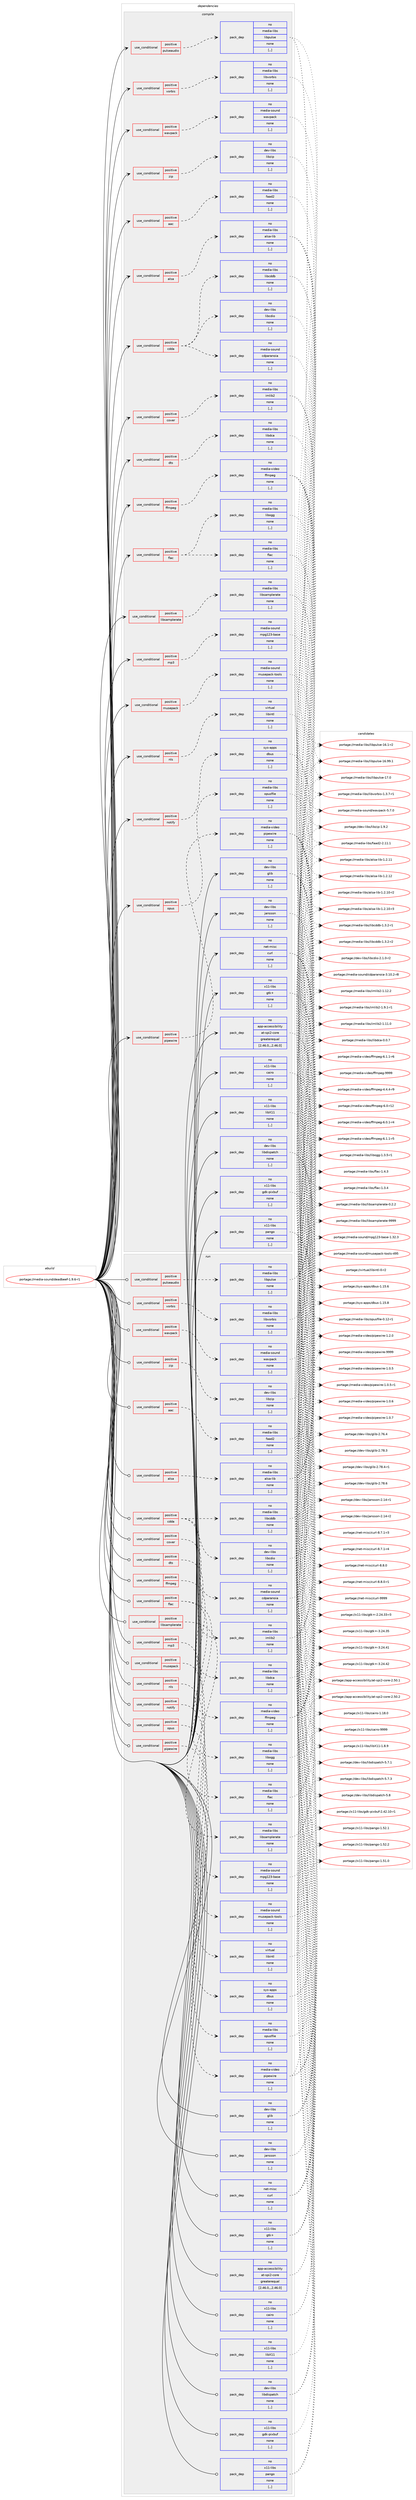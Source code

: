 digraph prolog {

# *************
# Graph options
# *************

newrank=true;
concentrate=true;
compound=true;
graph [rankdir=LR,fontname=Helvetica,fontsize=10,ranksep=1.5];#, ranksep=2.5, nodesep=0.2];
edge  [arrowhead=vee];
node  [fontname=Helvetica,fontsize=10];

# **********
# The ebuild
# **********

subgraph cluster_leftcol {
color=gray;
rank=same;
label=<<i>ebuild</i>>;
id [label="portage://media-sound/deadbeef-1.9.6-r1", color=red, width=4, href="../media-sound/deadbeef-1.9.6-r1.svg"];
}

# ****************
# The dependencies
# ****************

subgraph cluster_midcol {
color=gray;
label=<<i>dependencies</i>>;
subgraph cluster_compile {
fillcolor="#eeeeee";
style=filled;
label=<<i>compile</i>>;
subgraph cond77730 {
dependency306894 [label=<<TABLE BORDER="0" CELLBORDER="1" CELLSPACING="0" CELLPADDING="4"><TR><TD ROWSPAN="3" CELLPADDING="10">use_conditional</TD></TR><TR><TD>positive</TD></TR><TR><TD>aac</TD></TR></TABLE>>, shape=none, color=red];
subgraph pack226782 {
dependency306895 [label=<<TABLE BORDER="0" CELLBORDER="1" CELLSPACING="0" CELLPADDING="4" WIDTH="220"><TR><TD ROWSPAN="6" CELLPADDING="30">pack_dep</TD></TR><TR><TD WIDTH="110">no</TD></TR><TR><TD>media-libs</TD></TR><TR><TD>faad2</TD></TR><TR><TD>none</TD></TR><TR><TD>[,,]</TD></TR></TABLE>>, shape=none, color=blue];
}
dependency306894:e -> dependency306895:w [weight=20,style="dashed",arrowhead="vee"];
}
id:e -> dependency306894:w [weight=20,style="solid",arrowhead="vee"];
subgraph cond77731 {
dependency306896 [label=<<TABLE BORDER="0" CELLBORDER="1" CELLSPACING="0" CELLPADDING="4"><TR><TD ROWSPAN="3" CELLPADDING="10">use_conditional</TD></TR><TR><TD>positive</TD></TR><TR><TD>alsa</TD></TR></TABLE>>, shape=none, color=red];
subgraph pack226783 {
dependency306897 [label=<<TABLE BORDER="0" CELLBORDER="1" CELLSPACING="0" CELLPADDING="4" WIDTH="220"><TR><TD ROWSPAN="6" CELLPADDING="30">pack_dep</TD></TR><TR><TD WIDTH="110">no</TD></TR><TR><TD>media-libs</TD></TR><TR><TD>alsa-lib</TD></TR><TR><TD>none</TD></TR><TR><TD>[,,]</TD></TR></TABLE>>, shape=none, color=blue];
}
dependency306896:e -> dependency306897:w [weight=20,style="dashed",arrowhead="vee"];
}
id:e -> dependency306896:w [weight=20,style="solid",arrowhead="vee"];
subgraph cond77732 {
dependency306898 [label=<<TABLE BORDER="0" CELLBORDER="1" CELLSPACING="0" CELLPADDING="4"><TR><TD ROWSPAN="3" CELLPADDING="10">use_conditional</TD></TR><TR><TD>positive</TD></TR><TR><TD>cdda</TD></TR></TABLE>>, shape=none, color=red];
subgraph pack226784 {
dependency306899 [label=<<TABLE BORDER="0" CELLBORDER="1" CELLSPACING="0" CELLPADDING="4" WIDTH="220"><TR><TD ROWSPAN="6" CELLPADDING="30">pack_dep</TD></TR><TR><TD WIDTH="110">no</TD></TR><TR><TD>dev-libs</TD></TR><TR><TD>libcdio</TD></TR><TR><TD>none</TD></TR><TR><TD>[,,]</TD></TR></TABLE>>, shape=none, color=blue];
}
dependency306898:e -> dependency306899:w [weight=20,style="dashed",arrowhead="vee"];
subgraph pack226785 {
dependency306900 [label=<<TABLE BORDER="0" CELLBORDER="1" CELLSPACING="0" CELLPADDING="4" WIDTH="220"><TR><TD ROWSPAN="6" CELLPADDING="30">pack_dep</TD></TR><TR><TD WIDTH="110">no</TD></TR><TR><TD>media-libs</TD></TR><TR><TD>libcddb</TD></TR><TR><TD>none</TD></TR><TR><TD>[,,]</TD></TR></TABLE>>, shape=none, color=blue];
}
dependency306898:e -> dependency306900:w [weight=20,style="dashed",arrowhead="vee"];
subgraph pack226786 {
dependency306901 [label=<<TABLE BORDER="0" CELLBORDER="1" CELLSPACING="0" CELLPADDING="4" WIDTH="220"><TR><TD ROWSPAN="6" CELLPADDING="30">pack_dep</TD></TR><TR><TD WIDTH="110">no</TD></TR><TR><TD>media-sound</TD></TR><TR><TD>cdparanoia</TD></TR><TR><TD>none</TD></TR><TR><TD>[,,]</TD></TR></TABLE>>, shape=none, color=blue];
}
dependency306898:e -> dependency306901:w [weight=20,style="dashed",arrowhead="vee"];
}
id:e -> dependency306898:w [weight=20,style="solid",arrowhead="vee"];
subgraph cond77733 {
dependency306902 [label=<<TABLE BORDER="0" CELLBORDER="1" CELLSPACING="0" CELLPADDING="4"><TR><TD ROWSPAN="3" CELLPADDING="10">use_conditional</TD></TR><TR><TD>positive</TD></TR><TR><TD>cover</TD></TR></TABLE>>, shape=none, color=red];
subgraph pack226787 {
dependency306903 [label=<<TABLE BORDER="0" CELLBORDER="1" CELLSPACING="0" CELLPADDING="4" WIDTH="220"><TR><TD ROWSPAN="6" CELLPADDING="30">pack_dep</TD></TR><TR><TD WIDTH="110">no</TD></TR><TR><TD>media-libs</TD></TR><TR><TD>imlib2</TD></TR><TR><TD>none</TD></TR><TR><TD>[,,]</TD></TR></TABLE>>, shape=none, color=blue];
}
dependency306902:e -> dependency306903:w [weight=20,style="dashed",arrowhead="vee"];
}
id:e -> dependency306902:w [weight=20,style="solid",arrowhead="vee"];
subgraph cond77734 {
dependency306904 [label=<<TABLE BORDER="0" CELLBORDER="1" CELLSPACING="0" CELLPADDING="4"><TR><TD ROWSPAN="3" CELLPADDING="10">use_conditional</TD></TR><TR><TD>positive</TD></TR><TR><TD>dts</TD></TR></TABLE>>, shape=none, color=red];
subgraph pack226788 {
dependency306905 [label=<<TABLE BORDER="0" CELLBORDER="1" CELLSPACING="0" CELLPADDING="4" WIDTH="220"><TR><TD ROWSPAN="6" CELLPADDING="30">pack_dep</TD></TR><TR><TD WIDTH="110">no</TD></TR><TR><TD>media-libs</TD></TR><TR><TD>libdca</TD></TR><TR><TD>none</TD></TR><TR><TD>[,,]</TD></TR></TABLE>>, shape=none, color=blue];
}
dependency306904:e -> dependency306905:w [weight=20,style="dashed",arrowhead="vee"];
}
id:e -> dependency306904:w [weight=20,style="solid",arrowhead="vee"];
subgraph cond77735 {
dependency306906 [label=<<TABLE BORDER="0" CELLBORDER="1" CELLSPACING="0" CELLPADDING="4"><TR><TD ROWSPAN="3" CELLPADDING="10">use_conditional</TD></TR><TR><TD>positive</TD></TR><TR><TD>ffmpeg</TD></TR></TABLE>>, shape=none, color=red];
subgraph pack226789 {
dependency306907 [label=<<TABLE BORDER="0" CELLBORDER="1" CELLSPACING="0" CELLPADDING="4" WIDTH="220"><TR><TD ROWSPAN="6" CELLPADDING="30">pack_dep</TD></TR><TR><TD WIDTH="110">no</TD></TR><TR><TD>media-video</TD></TR><TR><TD>ffmpeg</TD></TR><TR><TD>none</TD></TR><TR><TD>[,,]</TD></TR></TABLE>>, shape=none, color=blue];
}
dependency306906:e -> dependency306907:w [weight=20,style="dashed",arrowhead="vee"];
}
id:e -> dependency306906:w [weight=20,style="solid",arrowhead="vee"];
subgraph cond77736 {
dependency306908 [label=<<TABLE BORDER="0" CELLBORDER="1" CELLSPACING="0" CELLPADDING="4"><TR><TD ROWSPAN="3" CELLPADDING="10">use_conditional</TD></TR><TR><TD>positive</TD></TR><TR><TD>flac</TD></TR></TABLE>>, shape=none, color=red];
subgraph pack226790 {
dependency306909 [label=<<TABLE BORDER="0" CELLBORDER="1" CELLSPACING="0" CELLPADDING="4" WIDTH="220"><TR><TD ROWSPAN="6" CELLPADDING="30">pack_dep</TD></TR><TR><TD WIDTH="110">no</TD></TR><TR><TD>media-libs</TD></TR><TR><TD>flac</TD></TR><TR><TD>none</TD></TR><TR><TD>[,,]</TD></TR></TABLE>>, shape=none, color=blue];
}
dependency306908:e -> dependency306909:w [weight=20,style="dashed",arrowhead="vee"];
subgraph pack226791 {
dependency306910 [label=<<TABLE BORDER="0" CELLBORDER="1" CELLSPACING="0" CELLPADDING="4" WIDTH="220"><TR><TD ROWSPAN="6" CELLPADDING="30">pack_dep</TD></TR><TR><TD WIDTH="110">no</TD></TR><TR><TD>media-libs</TD></TR><TR><TD>libogg</TD></TR><TR><TD>none</TD></TR><TR><TD>[,,]</TD></TR></TABLE>>, shape=none, color=blue];
}
dependency306908:e -> dependency306910:w [weight=20,style="dashed",arrowhead="vee"];
}
id:e -> dependency306908:w [weight=20,style="solid",arrowhead="vee"];
subgraph cond77737 {
dependency306911 [label=<<TABLE BORDER="0" CELLBORDER="1" CELLSPACING="0" CELLPADDING="4"><TR><TD ROWSPAN="3" CELLPADDING="10">use_conditional</TD></TR><TR><TD>positive</TD></TR><TR><TD>libsamplerate</TD></TR></TABLE>>, shape=none, color=red];
subgraph pack226792 {
dependency306912 [label=<<TABLE BORDER="0" CELLBORDER="1" CELLSPACING="0" CELLPADDING="4" WIDTH="220"><TR><TD ROWSPAN="6" CELLPADDING="30">pack_dep</TD></TR><TR><TD WIDTH="110">no</TD></TR><TR><TD>media-libs</TD></TR><TR><TD>libsamplerate</TD></TR><TR><TD>none</TD></TR><TR><TD>[,,]</TD></TR></TABLE>>, shape=none, color=blue];
}
dependency306911:e -> dependency306912:w [weight=20,style="dashed",arrowhead="vee"];
}
id:e -> dependency306911:w [weight=20,style="solid",arrowhead="vee"];
subgraph cond77738 {
dependency306913 [label=<<TABLE BORDER="0" CELLBORDER="1" CELLSPACING="0" CELLPADDING="4"><TR><TD ROWSPAN="3" CELLPADDING="10">use_conditional</TD></TR><TR><TD>positive</TD></TR><TR><TD>mp3</TD></TR></TABLE>>, shape=none, color=red];
subgraph pack226793 {
dependency306914 [label=<<TABLE BORDER="0" CELLBORDER="1" CELLSPACING="0" CELLPADDING="4" WIDTH="220"><TR><TD ROWSPAN="6" CELLPADDING="30">pack_dep</TD></TR><TR><TD WIDTH="110">no</TD></TR><TR><TD>media-sound</TD></TR><TR><TD>mpg123-base</TD></TR><TR><TD>none</TD></TR><TR><TD>[,,]</TD></TR></TABLE>>, shape=none, color=blue];
}
dependency306913:e -> dependency306914:w [weight=20,style="dashed",arrowhead="vee"];
}
id:e -> dependency306913:w [weight=20,style="solid",arrowhead="vee"];
subgraph cond77739 {
dependency306915 [label=<<TABLE BORDER="0" CELLBORDER="1" CELLSPACING="0" CELLPADDING="4"><TR><TD ROWSPAN="3" CELLPADDING="10">use_conditional</TD></TR><TR><TD>positive</TD></TR><TR><TD>musepack</TD></TR></TABLE>>, shape=none, color=red];
subgraph pack226794 {
dependency306916 [label=<<TABLE BORDER="0" CELLBORDER="1" CELLSPACING="0" CELLPADDING="4" WIDTH="220"><TR><TD ROWSPAN="6" CELLPADDING="30">pack_dep</TD></TR><TR><TD WIDTH="110">no</TD></TR><TR><TD>media-sound</TD></TR><TR><TD>musepack-tools</TD></TR><TR><TD>none</TD></TR><TR><TD>[,,]</TD></TR></TABLE>>, shape=none, color=blue];
}
dependency306915:e -> dependency306916:w [weight=20,style="dashed",arrowhead="vee"];
}
id:e -> dependency306915:w [weight=20,style="solid",arrowhead="vee"];
subgraph cond77740 {
dependency306917 [label=<<TABLE BORDER="0" CELLBORDER="1" CELLSPACING="0" CELLPADDING="4"><TR><TD ROWSPAN="3" CELLPADDING="10">use_conditional</TD></TR><TR><TD>positive</TD></TR><TR><TD>nls</TD></TR></TABLE>>, shape=none, color=red];
subgraph pack226795 {
dependency306918 [label=<<TABLE BORDER="0" CELLBORDER="1" CELLSPACING="0" CELLPADDING="4" WIDTH="220"><TR><TD ROWSPAN="6" CELLPADDING="30">pack_dep</TD></TR><TR><TD WIDTH="110">no</TD></TR><TR><TD>virtual</TD></TR><TR><TD>libintl</TD></TR><TR><TD>none</TD></TR><TR><TD>[,,]</TD></TR></TABLE>>, shape=none, color=blue];
}
dependency306917:e -> dependency306918:w [weight=20,style="dashed",arrowhead="vee"];
}
id:e -> dependency306917:w [weight=20,style="solid",arrowhead="vee"];
subgraph cond77741 {
dependency306919 [label=<<TABLE BORDER="0" CELLBORDER="1" CELLSPACING="0" CELLPADDING="4"><TR><TD ROWSPAN="3" CELLPADDING="10">use_conditional</TD></TR><TR><TD>positive</TD></TR><TR><TD>notify</TD></TR></TABLE>>, shape=none, color=red];
subgraph pack226796 {
dependency306920 [label=<<TABLE BORDER="0" CELLBORDER="1" CELLSPACING="0" CELLPADDING="4" WIDTH="220"><TR><TD ROWSPAN="6" CELLPADDING="30">pack_dep</TD></TR><TR><TD WIDTH="110">no</TD></TR><TR><TD>sys-apps</TD></TR><TR><TD>dbus</TD></TR><TR><TD>none</TD></TR><TR><TD>[,,]</TD></TR></TABLE>>, shape=none, color=blue];
}
dependency306919:e -> dependency306920:w [weight=20,style="dashed",arrowhead="vee"];
}
id:e -> dependency306919:w [weight=20,style="solid",arrowhead="vee"];
subgraph cond77742 {
dependency306921 [label=<<TABLE BORDER="0" CELLBORDER="1" CELLSPACING="0" CELLPADDING="4"><TR><TD ROWSPAN="3" CELLPADDING="10">use_conditional</TD></TR><TR><TD>positive</TD></TR><TR><TD>opus</TD></TR></TABLE>>, shape=none, color=red];
subgraph pack226797 {
dependency306922 [label=<<TABLE BORDER="0" CELLBORDER="1" CELLSPACING="0" CELLPADDING="4" WIDTH="220"><TR><TD ROWSPAN="6" CELLPADDING="30">pack_dep</TD></TR><TR><TD WIDTH="110">no</TD></TR><TR><TD>media-libs</TD></TR><TR><TD>opusfile</TD></TR><TR><TD>none</TD></TR><TR><TD>[,,]</TD></TR></TABLE>>, shape=none, color=blue];
}
dependency306921:e -> dependency306922:w [weight=20,style="dashed",arrowhead="vee"];
}
id:e -> dependency306921:w [weight=20,style="solid",arrowhead="vee"];
subgraph cond77743 {
dependency306923 [label=<<TABLE BORDER="0" CELLBORDER="1" CELLSPACING="0" CELLPADDING="4"><TR><TD ROWSPAN="3" CELLPADDING="10">use_conditional</TD></TR><TR><TD>positive</TD></TR><TR><TD>pipewire</TD></TR></TABLE>>, shape=none, color=red];
subgraph pack226798 {
dependency306924 [label=<<TABLE BORDER="0" CELLBORDER="1" CELLSPACING="0" CELLPADDING="4" WIDTH="220"><TR><TD ROWSPAN="6" CELLPADDING="30">pack_dep</TD></TR><TR><TD WIDTH="110">no</TD></TR><TR><TD>media-video</TD></TR><TR><TD>pipewire</TD></TR><TR><TD>none</TD></TR><TR><TD>[,,]</TD></TR></TABLE>>, shape=none, color=blue];
}
dependency306923:e -> dependency306924:w [weight=20,style="dashed",arrowhead="vee"];
}
id:e -> dependency306923:w [weight=20,style="solid",arrowhead="vee"];
subgraph cond77744 {
dependency306925 [label=<<TABLE BORDER="0" CELLBORDER="1" CELLSPACING="0" CELLPADDING="4"><TR><TD ROWSPAN="3" CELLPADDING="10">use_conditional</TD></TR><TR><TD>positive</TD></TR><TR><TD>pulseaudio</TD></TR></TABLE>>, shape=none, color=red];
subgraph pack226799 {
dependency306926 [label=<<TABLE BORDER="0" CELLBORDER="1" CELLSPACING="0" CELLPADDING="4" WIDTH="220"><TR><TD ROWSPAN="6" CELLPADDING="30">pack_dep</TD></TR><TR><TD WIDTH="110">no</TD></TR><TR><TD>media-libs</TD></TR><TR><TD>libpulse</TD></TR><TR><TD>none</TD></TR><TR><TD>[,,]</TD></TR></TABLE>>, shape=none, color=blue];
}
dependency306925:e -> dependency306926:w [weight=20,style="dashed",arrowhead="vee"];
}
id:e -> dependency306925:w [weight=20,style="solid",arrowhead="vee"];
subgraph cond77745 {
dependency306927 [label=<<TABLE BORDER="0" CELLBORDER="1" CELLSPACING="0" CELLPADDING="4"><TR><TD ROWSPAN="3" CELLPADDING="10">use_conditional</TD></TR><TR><TD>positive</TD></TR><TR><TD>vorbis</TD></TR></TABLE>>, shape=none, color=red];
subgraph pack226800 {
dependency306928 [label=<<TABLE BORDER="0" CELLBORDER="1" CELLSPACING="0" CELLPADDING="4" WIDTH="220"><TR><TD ROWSPAN="6" CELLPADDING="30">pack_dep</TD></TR><TR><TD WIDTH="110">no</TD></TR><TR><TD>media-libs</TD></TR><TR><TD>libvorbis</TD></TR><TR><TD>none</TD></TR><TR><TD>[,,]</TD></TR></TABLE>>, shape=none, color=blue];
}
dependency306927:e -> dependency306928:w [weight=20,style="dashed",arrowhead="vee"];
}
id:e -> dependency306927:w [weight=20,style="solid",arrowhead="vee"];
subgraph cond77746 {
dependency306929 [label=<<TABLE BORDER="0" CELLBORDER="1" CELLSPACING="0" CELLPADDING="4"><TR><TD ROWSPAN="3" CELLPADDING="10">use_conditional</TD></TR><TR><TD>positive</TD></TR><TR><TD>wavpack</TD></TR></TABLE>>, shape=none, color=red];
subgraph pack226801 {
dependency306930 [label=<<TABLE BORDER="0" CELLBORDER="1" CELLSPACING="0" CELLPADDING="4" WIDTH="220"><TR><TD ROWSPAN="6" CELLPADDING="30">pack_dep</TD></TR><TR><TD WIDTH="110">no</TD></TR><TR><TD>media-sound</TD></TR><TR><TD>wavpack</TD></TR><TR><TD>none</TD></TR><TR><TD>[,,]</TD></TR></TABLE>>, shape=none, color=blue];
}
dependency306929:e -> dependency306930:w [weight=20,style="dashed",arrowhead="vee"];
}
id:e -> dependency306929:w [weight=20,style="solid",arrowhead="vee"];
subgraph cond77747 {
dependency306931 [label=<<TABLE BORDER="0" CELLBORDER="1" CELLSPACING="0" CELLPADDING="4"><TR><TD ROWSPAN="3" CELLPADDING="10">use_conditional</TD></TR><TR><TD>positive</TD></TR><TR><TD>zip</TD></TR></TABLE>>, shape=none, color=red];
subgraph pack226802 {
dependency306932 [label=<<TABLE BORDER="0" CELLBORDER="1" CELLSPACING="0" CELLPADDING="4" WIDTH="220"><TR><TD ROWSPAN="6" CELLPADDING="30">pack_dep</TD></TR><TR><TD WIDTH="110">no</TD></TR><TR><TD>dev-libs</TD></TR><TR><TD>libzip</TD></TR><TR><TD>none</TD></TR><TR><TD>[,,]</TD></TR></TABLE>>, shape=none, color=blue];
}
dependency306931:e -> dependency306932:w [weight=20,style="dashed",arrowhead="vee"];
}
id:e -> dependency306931:w [weight=20,style="solid",arrowhead="vee"];
subgraph pack226803 {
dependency306933 [label=<<TABLE BORDER="0" CELLBORDER="1" CELLSPACING="0" CELLPADDING="4" WIDTH="220"><TR><TD ROWSPAN="6" CELLPADDING="30">pack_dep</TD></TR><TR><TD WIDTH="110">no</TD></TR><TR><TD>app-accessibility</TD></TR><TR><TD>at-spi2-core</TD></TR><TR><TD>greaterequal</TD></TR><TR><TD>[2.46.0,,,2.46.0]</TD></TR></TABLE>>, shape=none, color=blue];
}
id:e -> dependency306933:w [weight=20,style="solid",arrowhead="vee"];
subgraph pack226804 {
dependency306934 [label=<<TABLE BORDER="0" CELLBORDER="1" CELLSPACING="0" CELLPADDING="4" WIDTH="220"><TR><TD ROWSPAN="6" CELLPADDING="30">pack_dep</TD></TR><TR><TD WIDTH="110">no</TD></TR><TR><TD>dev-libs</TD></TR><TR><TD>glib</TD></TR><TR><TD>none</TD></TR><TR><TD>[,,]</TD></TR></TABLE>>, shape=none, color=blue];
}
id:e -> dependency306934:w [weight=20,style="solid",arrowhead="vee"];
subgraph pack226805 {
dependency306935 [label=<<TABLE BORDER="0" CELLBORDER="1" CELLSPACING="0" CELLPADDING="4" WIDTH="220"><TR><TD ROWSPAN="6" CELLPADDING="30">pack_dep</TD></TR><TR><TD WIDTH="110">no</TD></TR><TR><TD>dev-libs</TD></TR><TR><TD>jansson</TD></TR><TR><TD>none</TD></TR><TR><TD>[,,]</TD></TR></TABLE>>, shape=none, color=blue];
}
id:e -> dependency306935:w [weight=20,style="solid",arrowhead="vee"];
subgraph pack226806 {
dependency306936 [label=<<TABLE BORDER="0" CELLBORDER="1" CELLSPACING="0" CELLPADDING="4" WIDTH="220"><TR><TD ROWSPAN="6" CELLPADDING="30">pack_dep</TD></TR><TR><TD WIDTH="110">no</TD></TR><TR><TD>dev-libs</TD></TR><TR><TD>libdispatch</TD></TR><TR><TD>none</TD></TR><TR><TD>[,,]</TD></TR></TABLE>>, shape=none, color=blue];
}
id:e -> dependency306936:w [weight=20,style="solid",arrowhead="vee"];
subgraph pack226807 {
dependency306937 [label=<<TABLE BORDER="0" CELLBORDER="1" CELLSPACING="0" CELLPADDING="4" WIDTH="220"><TR><TD ROWSPAN="6" CELLPADDING="30">pack_dep</TD></TR><TR><TD WIDTH="110">no</TD></TR><TR><TD>net-misc</TD></TR><TR><TD>curl</TD></TR><TR><TD>none</TD></TR><TR><TD>[,,]</TD></TR></TABLE>>, shape=none, color=blue];
}
id:e -> dependency306937:w [weight=20,style="solid",arrowhead="vee"];
subgraph pack226808 {
dependency306938 [label=<<TABLE BORDER="0" CELLBORDER="1" CELLSPACING="0" CELLPADDING="4" WIDTH="220"><TR><TD ROWSPAN="6" CELLPADDING="30">pack_dep</TD></TR><TR><TD WIDTH="110">no</TD></TR><TR><TD>x11-libs</TD></TR><TR><TD>cairo</TD></TR><TR><TD>none</TD></TR><TR><TD>[,,]</TD></TR></TABLE>>, shape=none, color=blue];
}
id:e -> dependency306938:w [weight=20,style="solid",arrowhead="vee"];
subgraph pack226809 {
dependency306939 [label=<<TABLE BORDER="0" CELLBORDER="1" CELLSPACING="0" CELLPADDING="4" WIDTH="220"><TR><TD ROWSPAN="6" CELLPADDING="30">pack_dep</TD></TR><TR><TD WIDTH="110">no</TD></TR><TR><TD>x11-libs</TD></TR><TR><TD>gdk-pixbuf</TD></TR><TR><TD>none</TD></TR><TR><TD>[,,]</TD></TR></TABLE>>, shape=none, color=blue];
}
id:e -> dependency306939:w [weight=20,style="solid",arrowhead="vee"];
subgraph pack226810 {
dependency306940 [label=<<TABLE BORDER="0" CELLBORDER="1" CELLSPACING="0" CELLPADDING="4" WIDTH="220"><TR><TD ROWSPAN="6" CELLPADDING="30">pack_dep</TD></TR><TR><TD WIDTH="110">no</TD></TR><TR><TD>x11-libs</TD></TR><TR><TD>gtk+</TD></TR><TR><TD>none</TD></TR><TR><TD>[,,]</TD></TR></TABLE>>, shape=none, color=blue];
}
id:e -> dependency306940:w [weight=20,style="solid",arrowhead="vee"];
subgraph pack226811 {
dependency306941 [label=<<TABLE BORDER="0" CELLBORDER="1" CELLSPACING="0" CELLPADDING="4" WIDTH="220"><TR><TD ROWSPAN="6" CELLPADDING="30">pack_dep</TD></TR><TR><TD WIDTH="110">no</TD></TR><TR><TD>x11-libs</TD></TR><TR><TD>libX11</TD></TR><TR><TD>none</TD></TR><TR><TD>[,,]</TD></TR></TABLE>>, shape=none, color=blue];
}
id:e -> dependency306941:w [weight=20,style="solid",arrowhead="vee"];
subgraph pack226812 {
dependency306942 [label=<<TABLE BORDER="0" CELLBORDER="1" CELLSPACING="0" CELLPADDING="4" WIDTH="220"><TR><TD ROWSPAN="6" CELLPADDING="30">pack_dep</TD></TR><TR><TD WIDTH="110">no</TD></TR><TR><TD>x11-libs</TD></TR><TR><TD>pango</TD></TR><TR><TD>none</TD></TR><TR><TD>[,,]</TD></TR></TABLE>>, shape=none, color=blue];
}
id:e -> dependency306942:w [weight=20,style="solid",arrowhead="vee"];
}
subgraph cluster_compileandrun {
fillcolor="#eeeeee";
style=filled;
label=<<i>compile and run</i>>;
}
subgraph cluster_run {
fillcolor="#eeeeee";
style=filled;
label=<<i>run</i>>;
subgraph cond77748 {
dependency306943 [label=<<TABLE BORDER="0" CELLBORDER="1" CELLSPACING="0" CELLPADDING="4"><TR><TD ROWSPAN="3" CELLPADDING="10">use_conditional</TD></TR><TR><TD>positive</TD></TR><TR><TD>aac</TD></TR></TABLE>>, shape=none, color=red];
subgraph pack226813 {
dependency306944 [label=<<TABLE BORDER="0" CELLBORDER="1" CELLSPACING="0" CELLPADDING="4" WIDTH="220"><TR><TD ROWSPAN="6" CELLPADDING="30">pack_dep</TD></TR><TR><TD WIDTH="110">no</TD></TR><TR><TD>media-libs</TD></TR><TR><TD>faad2</TD></TR><TR><TD>none</TD></TR><TR><TD>[,,]</TD></TR></TABLE>>, shape=none, color=blue];
}
dependency306943:e -> dependency306944:w [weight=20,style="dashed",arrowhead="vee"];
}
id:e -> dependency306943:w [weight=20,style="solid",arrowhead="odot"];
subgraph cond77749 {
dependency306945 [label=<<TABLE BORDER="0" CELLBORDER="1" CELLSPACING="0" CELLPADDING="4"><TR><TD ROWSPAN="3" CELLPADDING="10">use_conditional</TD></TR><TR><TD>positive</TD></TR><TR><TD>alsa</TD></TR></TABLE>>, shape=none, color=red];
subgraph pack226814 {
dependency306946 [label=<<TABLE BORDER="0" CELLBORDER="1" CELLSPACING="0" CELLPADDING="4" WIDTH="220"><TR><TD ROWSPAN="6" CELLPADDING="30">pack_dep</TD></TR><TR><TD WIDTH="110">no</TD></TR><TR><TD>media-libs</TD></TR><TR><TD>alsa-lib</TD></TR><TR><TD>none</TD></TR><TR><TD>[,,]</TD></TR></TABLE>>, shape=none, color=blue];
}
dependency306945:e -> dependency306946:w [weight=20,style="dashed",arrowhead="vee"];
}
id:e -> dependency306945:w [weight=20,style="solid",arrowhead="odot"];
subgraph cond77750 {
dependency306947 [label=<<TABLE BORDER="0" CELLBORDER="1" CELLSPACING="0" CELLPADDING="4"><TR><TD ROWSPAN="3" CELLPADDING="10">use_conditional</TD></TR><TR><TD>positive</TD></TR><TR><TD>cdda</TD></TR></TABLE>>, shape=none, color=red];
subgraph pack226815 {
dependency306948 [label=<<TABLE BORDER="0" CELLBORDER="1" CELLSPACING="0" CELLPADDING="4" WIDTH="220"><TR><TD ROWSPAN="6" CELLPADDING="30">pack_dep</TD></TR><TR><TD WIDTH="110">no</TD></TR><TR><TD>dev-libs</TD></TR><TR><TD>libcdio</TD></TR><TR><TD>none</TD></TR><TR><TD>[,,]</TD></TR></TABLE>>, shape=none, color=blue];
}
dependency306947:e -> dependency306948:w [weight=20,style="dashed",arrowhead="vee"];
subgraph pack226816 {
dependency306949 [label=<<TABLE BORDER="0" CELLBORDER="1" CELLSPACING="0" CELLPADDING="4" WIDTH="220"><TR><TD ROWSPAN="6" CELLPADDING="30">pack_dep</TD></TR><TR><TD WIDTH="110">no</TD></TR><TR><TD>media-libs</TD></TR><TR><TD>libcddb</TD></TR><TR><TD>none</TD></TR><TR><TD>[,,]</TD></TR></TABLE>>, shape=none, color=blue];
}
dependency306947:e -> dependency306949:w [weight=20,style="dashed",arrowhead="vee"];
subgraph pack226817 {
dependency306950 [label=<<TABLE BORDER="0" CELLBORDER="1" CELLSPACING="0" CELLPADDING="4" WIDTH="220"><TR><TD ROWSPAN="6" CELLPADDING="30">pack_dep</TD></TR><TR><TD WIDTH="110">no</TD></TR><TR><TD>media-sound</TD></TR><TR><TD>cdparanoia</TD></TR><TR><TD>none</TD></TR><TR><TD>[,,]</TD></TR></TABLE>>, shape=none, color=blue];
}
dependency306947:e -> dependency306950:w [weight=20,style="dashed",arrowhead="vee"];
}
id:e -> dependency306947:w [weight=20,style="solid",arrowhead="odot"];
subgraph cond77751 {
dependency306951 [label=<<TABLE BORDER="0" CELLBORDER="1" CELLSPACING="0" CELLPADDING="4"><TR><TD ROWSPAN="3" CELLPADDING="10">use_conditional</TD></TR><TR><TD>positive</TD></TR><TR><TD>cover</TD></TR></TABLE>>, shape=none, color=red];
subgraph pack226818 {
dependency306952 [label=<<TABLE BORDER="0" CELLBORDER="1" CELLSPACING="0" CELLPADDING="4" WIDTH="220"><TR><TD ROWSPAN="6" CELLPADDING="30">pack_dep</TD></TR><TR><TD WIDTH="110">no</TD></TR><TR><TD>media-libs</TD></TR><TR><TD>imlib2</TD></TR><TR><TD>none</TD></TR><TR><TD>[,,]</TD></TR></TABLE>>, shape=none, color=blue];
}
dependency306951:e -> dependency306952:w [weight=20,style="dashed",arrowhead="vee"];
}
id:e -> dependency306951:w [weight=20,style="solid",arrowhead="odot"];
subgraph cond77752 {
dependency306953 [label=<<TABLE BORDER="0" CELLBORDER="1" CELLSPACING="0" CELLPADDING="4"><TR><TD ROWSPAN="3" CELLPADDING="10">use_conditional</TD></TR><TR><TD>positive</TD></TR><TR><TD>dts</TD></TR></TABLE>>, shape=none, color=red];
subgraph pack226819 {
dependency306954 [label=<<TABLE BORDER="0" CELLBORDER="1" CELLSPACING="0" CELLPADDING="4" WIDTH="220"><TR><TD ROWSPAN="6" CELLPADDING="30">pack_dep</TD></TR><TR><TD WIDTH="110">no</TD></TR><TR><TD>media-libs</TD></TR><TR><TD>libdca</TD></TR><TR><TD>none</TD></TR><TR><TD>[,,]</TD></TR></TABLE>>, shape=none, color=blue];
}
dependency306953:e -> dependency306954:w [weight=20,style="dashed",arrowhead="vee"];
}
id:e -> dependency306953:w [weight=20,style="solid",arrowhead="odot"];
subgraph cond77753 {
dependency306955 [label=<<TABLE BORDER="0" CELLBORDER="1" CELLSPACING="0" CELLPADDING="4"><TR><TD ROWSPAN="3" CELLPADDING="10">use_conditional</TD></TR><TR><TD>positive</TD></TR><TR><TD>ffmpeg</TD></TR></TABLE>>, shape=none, color=red];
subgraph pack226820 {
dependency306956 [label=<<TABLE BORDER="0" CELLBORDER="1" CELLSPACING="0" CELLPADDING="4" WIDTH="220"><TR><TD ROWSPAN="6" CELLPADDING="30">pack_dep</TD></TR><TR><TD WIDTH="110">no</TD></TR><TR><TD>media-video</TD></TR><TR><TD>ffmpeg</TD></TR><TR><TD>none</TD></TR><TR><TD>[,,]</TD></TR></TABLE>>, shape=none, color=blue];
}
dependency306955:e -> dependency306956:w [weight=20,style="dashed",arrowhead="vee"];
}
id:e -> dependency306955:w [weight=20,style="solid",arrowhead="odot"];
subgraph cond77754 {
dependency306957 [label=<<TABLE BORDER="0" CELLBORDER="1" CELLSPACING="0" CELLPADDING="4"><TR><TD ROWSPAN="3" CELLPADDING="10">use_conditional</TD></TR><TR><TD>positive</TD></TR><TR><TD>flac</TD></TR></TABLE>>, shape=none, color=red];
subgraph pack226821 {
dependency306958 [label=<<TABLE BORDER="0" CELLBORDER="1" CELLSPACING="0" CELLPADDING="4" WIDTH="220"><TR><TD ROWSPAN="6" CELLPADDING="30">pack_dep</TD></TR><TR><TD WIDTH="110">no</TD></TR><TR><TD>media-libs</TD></TR><TR><TD>flac</TD></TR><TR><TD>none</TD></TR><TR><TD>[,,]</TD></TR></TABLE>>, shape=none, color=blue];
}
dependency306957:e -> dependency306958:w [weight=20,style="dashed",arrowhead="vee"];
subgraph pack226822 {
dependency306959 [label=<<TABLE BORDER="0" CELLBORDER="1" CELLSPACING="0" CELLPADDING="4" WIDTH="220"><TR><TD ROWSPAN="6" CELLPADDING="30">pack_dep</TD></TR><TR><TD WIDTH="110">no</TD></TR><TR><TD>media-libs</TD></TR><TR><TD>libogg</TD></TR><TR><TD>none</TD></TR><TR><TD>[,,]</TD></TR></TABLE>>, shape=none, color=blue];
}
dependency306957:e -> dependency306959:w [weight=20,style="dashed",arrowhead="vee"];
}
id:e -> dependency306957:w [weight=20,style="solid",arrowhead="odot"];
subgraph cond77755 {
dependency306960 [label=<<TABLE BORDER="0" CELLBORDER="1" CELLSPACING="0" CELLPADDING="4"><TR><TD ROWSPAN="3" CELLPADDING="10">use_conditional</TD></TR><TR><TD>positive</TD></TR><TR><TD>libsamplerate</TD></TR></TABLE>>, shape=none, color=red];
subgraph pack226823 {
dependency306961 [label=<<TABLE BORDER="0" CELLBORDER="1" CELLSPACING="0" CELLPADDING="4" WIDTH="220"><TR><TD ROWSPAN="6" CELLPADDING="30">pack_dep</TD></TR><TR><TD WIDTH="110">no</TD></TR><TR><TD>media-libs</TD></TR><TR><TD>libsamplerate</TD></TR><TR><TD>none</TD></TR><TR><TD>[,,]</TD></TR></TABLE>>, shape=none, color=blue];
}
dependency306960:e -> dependency306961:w [weight=20,style="dashed",arrowhead="vee"];
}
id:e -> dependency306960:w [weight=20,style="solid",arrowhead="odot"];
subgraph cond77756 {
dependency306962 [label=<<TABLE BORDER="0" CELLBORDER="1" CELLSPACING="0" CELLPADDING="4"><TR><TD ROWSPAN="3" CELLPADDING="10">use_conditional</TD></TR><TR><TD>positive</TD></TR><TR><TD>mp3</TD></TR></TABLE>>, shape=none, color=red];
subgraph pack226824 {
dependency306963 [label=<<TABLE BORDER="0" CELLBORDER="1" CELLSPACING="0" CELLPADDING="4" WIDTH="220"><TR><TD ROWSPAN="6" CELLPADDING="30">pack_dep</TD></TR><TR><TD WIDTH="110">no</TD></TR><TR><TD>media-sound</TD></TR><TR><TD>mpg123-base</TD></TR><TR><TD>none</TD></TR><TR><TD>[,,]</TD></TR></TABLE>>, shape=none, color=blue];
}
dependency306962:e -> dependency306963:w [weight=20,style="dashed",arrowhead="vee"];
}
id:e -> dependency306962:w [weight=20,style="solid",arrowhead="odot"];
subgraph cond77757 {
dependency306964 [label=<<TABLE BORDER="0" CELLBORDER="1" CELLSPACING="0" CELLPADDING="4"><TR><TD ROWSPAN="3" CELLPADDING="10">use_conditional</TD></TR><TR><TD>positive</TD></TR><TR><TD>musepack</TD></TR></TABLE>>, shape=none, color=red];
subgraph pack226825 {
dependency306965 [label=<<TABLE BORDER="0" CELLBORDER="1" CELLSPACING="0" CELLPADDING="4" WIDTH="220"><TR><TD ROWSPAN="6" CELLPADDING="30">pack_dep</TD></TR><TR><TD WIDTH="110">no</TD></TR><TR><TD>media-sound</TD></TR><TR><TD>musepack-tools</TD></TR><TR><TD>none</TD></TR><TR><TD>[,,]</TD></TR></TABLE>>, shape=none, color=blue];
}
dependency306964:e -> dependency306965:w [weight=20,style="dashed",arrowhead="vee"];
}
id:e -> dependency306964:w [weight=20,style="solid",arrowhead="odot"];
subgraph cond77758 {
dependency306966 [label=<<TABLE BORDER="0" CELLBORDER="1" CELLSPACING="0" CELLPADDING="4"><TR><TD ROWSPAN="3" CELLPADDING="10">use_conditional</TD></TR><TR><TD>positive</TD></TR><TR><TD>nls</TD></TR></TABLE>>, shape=none, color=red];
subgraph pack226826 {
dependency306967 [label=<<TABLE BORDER="0" CELLBORDER="1" CELLSPACING="0" CELLPADDING="4" WIDTH="220"><TR><TD ROWSPAN="6" CELLPADDING="30">pack_dep</TD></TR><TR><TD WIDTH="110">no</TD></TR><TR><TD>virtual</TD></TR><TR><TD>libintl</TD></TR><TR><TD>none</TD></TR><TR><TD>[,,]</TD></TR></TABLE>>, shape=none, color=blue];
}
dependency306966:e -> dependency306967:w [weight=20,style="dashed",arrowhead="vee"];
}
id:e -> dependency306966:w [weight=20,style="solid",arrowhead="odot"];
subgraph cond77759 {
dependency306968 [label=<<TABLE BORDER="0" CELLBORDER="1" CELLSPACING="0" CELLPADDING="4"><TR><TD ROWSPAN="3" CELLPADDING="10">use_conditional</TD></TR><TR><TD>positive</TD></TR><TR><TD>notify</TD></TR></TABLE>>, shape=none, color=red];
subgraph pack226827 {
dependency306969 [label=<<TABLE BORDER="0" CELLBORDER="1" CELLSPACING="0" CELLPADDING="4" WIDTH="220"><TR><TD ROWSPAN="6" CELLPADDING="30">pack_dep</TD></TR><TR><TD WIDTH="110">no</TD></TR><TR><TD>sys-apps</TD></TR><TR><TD>dbus</TD></TR><TR><TD>none</TD></TR><TR><TD>[,,]</TD></TR></TABLE>>, shape=none, color=blue];
}
dependency306968:e -> dependency306969:w [weight=20,style="dashed",arrowhead="vee"];
}
id:e -> dependency306968:w [weight=20,style="solid",arrowhead="odot"];
subgraph cond77760 {
dependency306970 [label=<<TABLE BORDER="0" CELLBORDER="1" CELLSPACING="0" CELLPADDING="4"><TR><TD ROWSPAN="3" CELLPADDING="10">use_conditional</TD></TR><TR><TD>positive</TD></TR><TR><TD>opus</TD></TR></TABLE>>, shape=none, color=red];
subgraph pack226828 {
dependency306971 [label=<<TABLE BORDER="0" CELLBORDER="1" CELLSPACING="0" CELLPADDING="4" WIDTH="220"><TR><TD ROWSPAN="6" CELLPADDING="30">pack_dep</TD></TR><TR><TD WIDTH="110">no</TD></TR><TR><TD>media-libs</TD></TR><TR><TD>opusfile</TD></TR><TR><TD>none</TD></TR><TR><TD>[,,]</TD></TR></TABLE>>, shape=none, color=blue];
}
dependency306970:e -> dependency306971:w [weight=20,style="dashed",arrowhead="vee"];
}
id:e -> dependency306970:w [weight=20,style="solid",arrowhead="odot"];
subgraph cond77761 {
dependency306972 [label=<<TABLE BORDER="0" CELLBORDER="1" CELLSPACING="0" CELLPADDING="4"><TR><TD ROWSPAN="3" CELLPADDING="10">use_conditional</TD></TR><TR><TD>positive</TD></TR><TR><TD>pipewire</TD></TR></TABLE>>, shape=none, color=red];
subgraph pack226829 {
dependency306973 [label=<<TABLE BORDER="0" CELLBORDER="1" CELLSPACING="0" CELLPADDING="4" WIDTH="220"><TR><TD ROWSPAN="6" CELLPADDING="30">pack_dep</TD></TR><TR><TD WIDTH="110">no</TD></TR><TR><TD>media-video</TD></TR><TR><TD>pipewire</TD></TR><TR><TD>none</TD></TR><TR><TD>[,,]</TD></TR></TABLE>>, shape=none, color=blue];
}
dependency306972:e -> dependency306973:w [weight=20,style="dashed",arrowhead="vee"];
}
id:e -> dependency306972:w [weight=20,style="solid",arrowhead="odot"];
subgraph cond77762 {
dependency306974 [label=<<TABLE BORDER="0" CELLBORDER="1" CELLSPACING="0" CELLPADDING="4"><TR><TD ROWSPAN="3" CELLPADDING="10">use_conditional</TD></TR><TR><TD>positive</TD></TR><TR><TD>pulseaudio</TD></TR></TABLE>>, shape=none, color=red];
subgraph pack226830 {
dependency306975 [label=<<TABLE BORDER="0" CELLBORDER="1" CELLSPACING="0" CELLPADDING="4" WIDTH="220"><TR><TD ROWSPAN="6" CELLPADDING="30">pack_dep</TD></TR><TR><TD WIDTH="110">no</TD></TR><TR><TD>media-libs</TD></TR><TR><TD>libpulse</TD></TR><TR><TD>none</TD></TR><TR><TD>[,,]</TD></TR></TABLE>>, shape=none, color=blue];
}
dependency306974:e -> dependency306975:w [weight=20,style="dashed",arrowhead="vee"];
}
id:e -> dependency306974:w [weight=20,style="solid",arrowhead="odot"];
subgraph cond77763 {
dependency306976 [label=<<TABLE BORDER="0" CELLBORDER="1" CELLSPACING="0" CELLPADDING="4"><TR><TD ROWSPAN="3" CELLPADDING="10">use_conditional</TD></TR><TR><TD>positive</TD></TR><TR><TD>vorbis</TD></TR></TABLE>>, shape=none, color=red];
subgraph pack226831 {
dependency306977 [label=<<TABLE BORDER="0" CELLBORDER="1" CELLSPACING="0" CELLPADDING="4" WIDTH="220"><TR><TD ROWSPAN="6" CELLPADDING="30">pack_dep</TD></TR><TR><TD WIDTH="110">no</TD></TR><TR><TD>media-libs</TD></TR><TR><TD>libvorbis</TD></TR><TR><TD>none</TD></TR><TR><TD>[,,]</TD></TR></TABLE>>, shape=none, color=blue];
}
dependency306976:e -> dependency306977:w [weight=20,style="dashed",arrowhead="vee"];
}
id:e -> dependency306976:w [weight=20,style="solid",arrowhead="odot"];
subgraph cond77764 {
dependency306978 [label=<<TABLE BORDER="0" CELLBORDER="1" CELLSPACING="0" CELLPADDING="4"><TR><TD ROWSPAN="3" CELLPADDING="10">use_conditional</TD></TR><TR><TD>positive</TD></TR><TR><TD>wavpack</TD></TR></TABLE>>, shape=none, color=red];
subgraph pack226832 {
dependency306979 [label=<<TABLE BORDER="0" CELLBORDER="1" CELLSPACING="0" CELLPADDING="4" WIDTH="220"><TR><TD ROWSPAN="6" CELLPADDING="30">pack_dep</TD></TR><TR><TD WIDTH="110">no</TD></TR><TR><TD>media-sound</TD></TR><TR><TD>wavpack</TD></TR><TR><TD>none</TD></TR><TR><TD>[,,]</TD></TR></TABLE>>, shape=none, color=blue];
}
dependency306978:e -> dependency306979:w [weight=20,style="dashed",arrowhead="vee"];
}
id:e -> dependency306978:w [weight=20,style="solid",arrowhead="odot"];
subgraph cond77765 {
dependency306980 [label=<<TABLE BORDER="0" CELLBORDER="1" CELLSPACING="0" CELLPADDING="4"><TR><TD ROWSPAN="3" CELLPADDING="10">use_conditional</TD></TR><TR><TD>positive</TD></TR><TR><TD>zip</TD></TR></TABLE>>, shape=none, color=red];
subgraph pack226833 {
dependency306981 [label=<<TABLE BORDER="0" CELLBORDER="1" CELLSPACING="0" CELLPADDING="4" WIDTH="220"><TR><TD ROWSPAN="6" CELLPADDING="30">pack_dep</TD></TR><TR><TD WIDTH="110">no</TD></TR><TR><TD>dev-libs</TD></TR><TR><TD>libzip</TD></TR><TR><TD>none</TD></TR><TR><TD>[,,]</TD></TR></TABLE>>, shape=none, color=blue];
}
dependency306980:e -> dependency306981:w [weight=20,style="dashed",arrowhead="vee"];
}
id:e -> dependency306980:w [weight=20,style="solid",arrowhead="odot"];
subgraph pack226834 {
dependency306982 [label=<<TABLE BORDER="0" CELLBORDER="1" CELLSPACING="0" CELLPADDING="4" WIDTH="220"><TR><TD ROWSPAN="6" CELLPADDING="30">pack_dep</TD></TR><TR><TD WIDTH="110">no</TD></TR><TR><TD>app-accessibility</TD></TR><TR><TD>at-spi2-core</TD></TR><TR><TD>greaterequal</TD></TR><TR><TD>[2.46.0,,,2.46.0]</TD></TR></TABLE>>, shape=none, color=blue];
}
id:e -> dependency306982:w [weight=20,style="solid",arrowhead="odot"];
subgraph pack226835 {
dependency306983 [label=<<TABLE BORDER="0" CELLBORDER="1" CELLSPACING="0" CELLPADDING="4" WIDTH="220"><TR><TD ROWSPAN="6" CELLPADDING="30">pack_dep</TD></TR><TR><TD WIDTH="110">no</TD></TR><TR><TD>dev-libs</TD></TR><TR><TD>glib</TD></TR><TR><TD>none</TD></TR><TR><TD>[,,]</TD></TR></TABLE>>, shape=none, color=blue];
}
id:e -> dependency306983:w [weight=20,style="solid",arrowhead="odot"];
subgraph pack226836 {
dependency306984 [label=<<TABLE BORDER="0" CELLBORDER="1" CELLSPACING="0" CELLPADDING="4" WIDTH="220"><TR><TD ROWSPAN="6" CELLPADDING="30">pack_dep</TD></TR><TR><TD WIDTH="110">no</TD></TR><TR><TD>dev-libs</TD></TR><TR><TD>jansson</TD></TR><TR><TD>none</TD></TR><TR><TD>[,,]</TD></TR></TABLE>>, shape=none, color=blue];
}
id:e -> dependency306984:w [weight=20,style="solid",arrowhead="odot"];
subgraph pack226837 {
dependency306985 [label=<<TABLE BORDER="0" CELLBORDER="1" CELLSPACING="0" CELLPADDING="4" WIDTH="220"><TR><TD ROWSPAN="6" CELLPADDING="30">pack_dep</TD></TR><TR><TD WIDTH="110">no</TD></TR><TR><TD>dev-libs</TD></TR><TR><TD>libdispatch</TD></TR><TR><TD>none</TD></TR><TR><TD>[,,]</TD></TR></TABLE>>, shape=none, color=blue];
}
id:e -> dependency306985:w [weight=20,style="solid",arrowhead="odot"];
subgraph pack226838 {
dependency306986 [label=<<TABLE BORDER="0" CELLBORDER="1" CELLSPACING="0" CELLPADDING="4" WIDTH="220"><TR><TD ROWSPAN="6" CELLPADDING="30">pack_dep</TD></TR><TR><TD WIDTH="110">no</TD></TR><TR><TD>net-misc</TD></TR><TR><TD>curl</TD></TR><TR><TD>none</TD></TR><TR><TD>[,,]</TD></TR></TABLE>>, shape=none, color=blue];
}
id:e -> dependency306986:w [weight=20,style="solid",arrowhead="odot"];
subgraph pack226839 {
dependency306987 [label=<<TABLE BORDER="0" CELLBORDER="1" CELLSPACING="0" CELLPADDING="4" WIDTH="220"><TR><TD ROWSPAN="6" CELLPADDING="30">pack_dep</TD></TR><TR><TD WIDTH="110">no</TD></TR><TR><TD>x11-libs</TD></TR><TR><TD>cairo</TD></TR><TR><TD>none</TD></TR><TR><TD>[,,]</TD></TR></TABLE>>, shape=none, color=blue];
}
id:e -> dependency306987:w [weight=20,style="solid",arrowhead="odot"];
subgraph pack226840 {
dependency306988 [label=<<TABLE BORDER="0" CELLBORDER="1" CELLSPACING="0" CELLPADDING="4" WIDTH="220"><TR><TD ROWSPAN="6" CELLPADDING="30">pack_dep</TD></TR><TR><TD WIDTH="110">no</TD></TR><TR><TD>x11-libs</TD></TR><TR><TD>gdk-pixbuf</TD></TR><TR><TD>none</TD></TR><TR><TD>[,,]</TD></TR></TABLE>>, shape=none, color=blue];
}
id:e -> dependency306988:w [weight=20,style="solid",arrowhead="odot"];
subgraph pack226841 {
dependency306989 [label=<<TABLE BORDER="0" CELLBORDER="1" CELLSPACING="0" CELLPADDING="4" WIDTH="220"><TR><TD ROWSPAN="6" CELLPADDING="30">pack_dep</TD></TR><TR><TD WIDTH="110">no</TD></TR><TR><TD>x11-libs</TD></TR><TR><TD>gtk+</TD></TR><TR><TD>none</TD></TR><TR><TD>[,,]</TD></TR></TABLE>>, shape=none, color=blue];
}
id:e -> dependency306989:w [weight=20,style="solid",arrowhead="odot"];
subgraph pack226842 {
dependency306990 [label=<<TABLE BORDER="0" CELLBORDER="1" CELLSPACING="0" CELLPADDING="4" WIDTH="220"><TR><TD ROWSPAN="6" CELLPADDING="30">pack_dep</TD></TR><TR><TD WIDTH="110">no</TD></TR><TR><TD>x11-libs</TD></TR><TR><TD>libX11</TD></TR><TR><TD>none</TD></TR><TR><TD>[,,]</TD></TR></TABLE>>, shape=none, color=blue];
}
id:e -> dependency306990:w [weight=20,style="solid",arrowhead="odot"];
subgraph pack226843 {
dependency306991 [label=<<TABLE BORDER="0" CELLBORDER="1" CELLSPACING="0" CELLPADDING="4" WIDTH="220"><TR><TD ROWSPAN="6" CELLPADDING="30">pack_dep</TD></TR><TR><TD WIDTH="110">no</TD></TR><TR><TD>x11-libs</TD></TR><TR><TD>pango</TD></TR><TR><TD>none</TD></TR><TR><TD>[,,]</TD></TR></TABLE>>, shape=none, color=blue];
}
id:e -> dependency306991:w [weight=20,style="solid",arrowhead="odot"];
}
}

# **************
# The candidates
# **************

subgraph cluster_choices {
rank=same;
color=gray;
label=<<i>candidates</i>>;

subgraph choice226782 {
color=black;
nodesep=1;
choice1091011001059745108105981154710297971005045504649494649 [label="portage://media-libs/faad2-2.11.1", color=red, width=4,href="../media-libs/faad2-2.11.1.svg"];
dependency306895:e -> choice1091011001059745108105981154710297971005045504649494649:w [style=dotted,weight="100"];
}
subgraph choice226783 {
color=black;
nodesep=1;
choice1091011001059745108105981154797108115974510810598454946504649484511450 [label="portage://media-libs/alsa-lib-1.2.10-r2", color=red, width=4,href="../media-libs/alsa-lib-1.2.10-r2.svg"];
choice1091011001059745108105981154797108115974510810598454946504649484511451 [label="portage://media-libs/alsa-lib-1.2.10-r3", color=red, width=4,href="../media-libs/alsa-lib-1.2.10-r3.svg"];
choice109101100105974510810598115479710811597451081059845494650464949 [label="portage://media-libs/alsa-lib-1.2.11", color=red, width=4,href="../media-libs/alsa-lib-1.2.11.svg"];
choice109101100105974510810598115479710811597451081059845494650464950 [label="portage://media-libs/alsa-lib-1.2.12", color=red, width=4,href="../media-libs/alsa-lib-1.2.12.svg"];
dependency306897:e -> choice1091011001059745108105981154797108115974510810598454946504649484511450:w [style=dotted,weight="100"];
dependency306897:e -> choice1091011001059745108105981154797108115974510810598454946504649484511451:w [style=dotted,weight="100"];
dependency306897:e -> choice109101100105974510810598115479710811597451081059845494650464949:w [style=dotted,weight="100"];
dependency306897:e -> choice109101100105974510810598115479710811597451081059845494650464950:w [style=dotted,weight="100"];
}
subgraph choice226784 {
color=black;
nodesep=1;
choice10010111845108105981154710810598991001051114550464946484511450 [label="portage://dev-libs/libcdio-2.1.0-r2", color=red, width=4,href="../dev-libs/libcdio-2.1.0-r2.svg"];
dependency306899:e -> choice10010111845108105981154710810598991001051114550464946484511450:w [style=dotted,weight="100"];
}
subgraph choice226785 {
color=black;
nodesep=1;
choice109101100105974510810598115471081059899100100984549465146504511449 [label="portage://media-libs/libcddb-1.3.2-r1", color=red, width=4,href="../media-libs/libcddb-1.3.2-r1.svg"];
choice109101100105974510810598115471081059899100100984549465146504511450 [label="portage://media-libs/libcddb-1.3.2-r2", color=red, width=4,href="../media-libs/libcddb-1.3.2-r2.svg"];
dependency306900:e -> choice109101100105974510810598115471081059899100100984549465146504511449:w [style=dotted,weight="100"];
dependency306900:e -> choice109101100105974510810598115471081059899100100984549465146504511450:w [style=dotted,weight="100"];
}
subgraph choice226786 {
color=black;
nodesep=1;
choice10910110010597451151111171101004799100112971149711011110597455146494846504511456 [label="portage://media-sound/cdparanoia-3.10.2-r8", color=red, width=4,href="../media-sound/cdparanoia-3.10.2-r8.svg"];
dependency306901:e -> choice10910110010597451151111171101004799100112971149711011110597455146494846504511456:w [style=dotted,weight="100"];
}
subgraph choice226787 {
color=black;
nodesep=1;
choice10910110010597451081059811547105109108105985045494649494648 [label="portage://media-libs/imlib2-1.11.0", color=red, width=4,href="../media-libs/imlib2-1.11.0.svg"];
choice10910110010597451081059811547105109108105985045494649504650 [label="portage://media-libs/imlib2-1.12.2", color=red, width=4,href="../media-libs/imlib2-1.12.2.svg"];
choice1091011001059745108105981154710510910810598504549465746494511449 [label="portage://media-libs/imlib2-1.9.1-r1", color=red, width=4,href="../media-libs/imlib2-1.9.1-r1.svg"];
dependency306903:e -> choice10910110010597451081059811547105109108105985045494649494648:w [style=dotted,weight="100"];
dependency306903:e -> choice10910110010597451081059811547105109108105985045494649504650:w [style=dotted,weight="100"];
dependency306903:e -> choice1091011001059745108105981154710510910810598504549465746494511449:w [style=dotted,weight="100"];
}
subgraph choice226788 {
color=black;
nodesep=1;
choice10910110010597451081059811547108105981009997454846484655 [label="portage://media-libs/libdca-0.0.7", color=red, width=4,href="../media-libs/libdca-0.0.7.svg"];
dependency306905:e -> choice10910110010597451081059811547108105981009997454846484655:w [style=dotted,weight="100"];
}
subgraph choice226789 {
color=black;
nodesep=1;
choice1091011001059745118105100101111471021021091121011034552465246524511457 [label="portage://media-video/ffmpeg-4.4.4-r9", color=red, width=4,href="../media-video/ffmpeg-4.4.4-r9.svg"];
choice10910110010597451181051001011114710210210911210110345544648451144950 [label="portage://media-video/ffmpeg-6.0-r12", color=red, width=4,href="../media-video/ffmpeg-6.0-r12.svg"];
choice1091011001059745118105100101111471021021091121011034554464846494511452 [label="portage://media-video/ffmpeg-6.0.1-r4", color=red, width=4,href="../media-video/ffmpeg-6.0.1-r4.svg"];
choice1091011001059745118105100101111471021021091121011034554464946494511453 [label="portage://media-video/ffmpeg-6.1.1-r5", color=red, width=4,href="../media-video/ffmpeg-6.1.1-r5.svg"];
choice1091011001059745118105100101111471021021091121011034554464946494511454 [label="portage://media-video/ffmpeg-6.1.1-r6", color=red, width=4,href="../media-video/ffmpeg-6.1.1-r6.svg"];
choice1091011001059745118105100101111471021021091121011034557575757 [label="portage://media-video/ffmpeg-9999", color=red, width=4,href="../media-video/ffmpeg-9999.svg"];
dependency306907:e -> choice1091011001059745118105100101111471021021091121011034552465246524511457:w [style=dotted,weight="100"];
dependency306907:e -> choice10910110010597451181051001011114710210210911210110345544648451144950:w [style=dotted,weight="100"];
dependency306907:e -> choice1091011001059745118105100101111471021021091121011034554464846494511452:w [style=dotted,weight="100"];
dependency306907:e -> choice1091011001059745118105100101111471021021091121011034554464946494511453:w [style=dotted,weight="100"];
dependency306907:e -> choice1091011001059745118105100101111471021021091121011034554464946494511454:w [style=dotted,weight="100"];
dependency306907:e -> choice1091011001059745118105100101111471021021091121011034557575757:w [style=dotted,weight="100"];
}
subgraph choice226790 {
color=black;
nodesep=1;
choice109101100105974510810598115471021089799454946514652 [label="portage://media-libs/flac-1.3.4", color=red, width=4,href="../media-libs/flac-1.3.4.svg"];
choice109101100105974510810598115471021089799454946524651 [label="portage://media-libs/flac-1.4.3", color=red, width=4,href="../media-libs/flac-1.4.3.svg"];
dependency306909:e -> choice109101100105974510810598115471021089799454946514652:w [style=dotted,weight="100"];
dependency306909:e -> choice109101100105974510810598115471021089799454946524651:w [style=dotted,weight="100"];
}
subgraph choice226791 {
color=black;
nodesep=1;
choice10910110010597451081059811547108105981111031034549465146534511449 [label="portage://media-libs/libogg-1.3.5-r1", color=red, width=4,href="../media-libs/libogg-1.3.5-r1.svg"];
dependency306910:e -> choice10910110010597451081059811547108105981111031034549465146534511449:w [style=dotted,weight="100"];
}
subgraph choice226792 {
color=black;
nodesep=1;
choice10910110010597451081059811547108105981159710911210810111497116101454846504650 [label="portage://media-libs/libsamplerate-0.2.2", color=red, width=4,href="../media-libs/libsamplerate-0.2.2.svg"];
choice109101100105974510810598115471081059811597109112108101114971161014557575757 [label="portage://media-libs/libsamplerate-9999", color=red, width=4,href="../media-libs/libsamplerate-9999.svg"];
dependency306912:e -> choice10910110010597451081059811547108105981159710911210810111497116101454846504650:w [style=dotted,weight="100"];
dependency306912:e -> choice109101100105974510810598115471081059811597109112108101114971161014557575757:w [style=dotted,weight="100"];
}
subgraph choice226793 {
color=black;
nodesep=1;
choice10910110010597451151111171101004710911210349505145989711510145494651504651 [label="portage://media-sound/mpg123-base-1.32.3", color=red, width=4,href="../media-sound/mpg123-base-1.32.3.svg"];
dependency306914:e -> choice10910110010597451151111171101004710911210349505145989711510145494651504651:w [style=dotted,weight="100"];
}
subgraph choice226794 {
color=black;
nodesep=1;
choice10910110010597451151111171101004710911711510111297991074511611111110811545525753 [label="portage://media-sound/musepack-tools-495", color=red, width=4,href="../media-sound/musepack-tools-495.svg"];
dependency306916:e -> choice10910110010597451151111171101004710911711510111297991074511611111110811545525753:w [style=dotted,weight="100"];
}
subgraph choice226795 {
color=black;
nodesep=1;
choice11810511411611797108471081059810511011610845484511450 [label="portage://virtual/libintl-0-r2", color=red, width=4,href="../virtual/libintl-0-r2.svg"];
dependency306918:e -> choice11810511411611797108471081059810511011610845484511450:w [style=dotted,weight="100"];
}
subgraph choice226796 {
color=black;
nodesep=1;
choice1151211154597112112115471009811711545494649534654 [label="portage://sys-apps/dbus-1.15.6", color=red, width=4,href="../sys-apps/dbus-1.15.6.svg"];
choice1151211154597112112115471009811711545494649534656 [label="portage://sys-apps/dbus-1.15.8", color=red, width=4,href="../sys-apps/dbus-1.15.8.svg"];
dependency306920:e -> choice1151211154597112112115471009811711545494649534654:w [style=dotted,weight="100"];
dependency306920:e -> choice1151211154597112112115471009811711545494649534656:w [style=dotted,weight="100"];
}
subgraph choice226797 {
color=black;
nodesep=1;
choice1091011001059745108105981154711111211711510210510810145484649504511449 [label="portage://media-libs/opusfile-0.12-r1", color=red, width=4,href="../media-libs/opusfile-0.12-r1.svg"];
dependency306922:e -> choice1091011001059745108105981154711111211711510210510810145484649504511449:w [style=dotted,weight="100"];
}
subgraph choice226798 {
color=black;
nodesep=1;
choice109101100105974511810510010111147112105112101119105114101454946484653 [label="portage://media-video/pipewire-1.0.5", color=red, width=4,href="../media-video/pipewire-1.0.5.svg"];
choice1091011001059745118105100101111471121051121011191051141014549464846534511449 [label="portage://media-video/pipewire-1.0.5-r1", color=red, width=4,href="../media-video/pipewire-1.0.5-r1.svg"];
choice109101100105974511810510010111147112105112101119105114101454946484654 [label="portage://media-video/pipewire-1.0.6", color=red, width=4,href="../media-video/pipewire-1.0.6.svg"];
choice109101100105974511810510010111147112105112101119105114101454946484655 [label="portage://media-video/pipewire-1.0.7", color=red, width=4,href="../media-video/pipewire-1.0.7.svg"];
choice109101100105974511810510010111147112105112101119105114101454946504648 [label="portage://media-video/pipewire-1.2.0", color=red, width=4,href="../media-video/pipewire-1.2.0.svg"];
choice1091011001059745118105100101111471121051121011191051141014557575757 [label="portage://media-video/pipewire-9999", color=red, width=4,href="../media-video/pipewire-9999.svg"];
dependency306924:e -> choice109101100105974511810510010111147112105112101119105114101454946484653:w [style=dotted,weight="100"];
dependency306924:e -> choice1091011001059745118105100101111471121051121011191051141014549464846534511449:w [style=dotted,weight="100"];
dependency306924:e -> choice109101100105974511810510010111147112105112101119105114101454946484654:w [style=dotted,weight="100"];
dependency306924:e -> choice109101100105974511810510010111147112105112101119105114101454946484655:w [style=dotted,weight="100"];
dependency306924:e -> choice109101100105974511810510010111147112105112101119105114101454946504648:w [style=dotted,weight="100"];
dependency306924:e -> choice1091011001059745118105100101111471121051121011191051141014557575757:w [style=dotted,weight="100"];
}
subgraph choice226799 {
color=black;
nodesep=1;
choice109101100105974510810598115471081059811211710811510145495446494511450 [label="portage://media-libs/libpulse-16.1-r2", color=red, width=4,href="../media-libs/libpulse-16.1-r2.svg"];
choice10910110010597451081059811547108105981121171081151014549544657574649 [label="portage://media-libs/libpulse-16.99.1", color=red, width=4,href="../media-libs/libpulse-16.99.1.svg"];
choice10910110010597451081059811547108105981121171081151014549554648 [label="portage://media-libs/libpulse-17.0", color=red, width=4,href="../media-libs/libpulse-17.0.svg"];
dependency306926:e -> choice109101100105974510810598115471081059811211710811510145495446494511450:w [style=dotted,weight="100"];
dependency306926:e -> choice10910110010597451081059811547108105981121171081151014549544657574649:w [style=dotted,weight="100"];
dependency306926:e -> choice10910110010597451081059811547108105981121171081151014549554648:w [style=dotted,weight="100"];
}
subgraph choice226800 {
color=black;
nodesep=1;
choice1091011001059745108105981154710810598118111114981051154549465146554511449 [label="portage://media-libs/libvorbis-1.3.7-r1", color=red, width=4,href="../media-libs/libvorbis-1.3.7-r1.svg"];
dependency306928:e -> choice1091011001059745108105981154710810598118111114981051154549465146554511449:w [style=dotted,weight="100"];
}
subgraph choice226801 {
color=black;
nodesep=1;
choice109101100105974511511111711010047119971181129799107455346554648 [label="portage://media-sound/wavpack-5.7.0", color=red, width=4,href="../media-sound/wavpack-5.7.0.svg"];
dependency306930:e -> choice109101100105974511511111711010047119971181129799107455346554648:w [style=dotted,weight="100"];
}
subgraph choice226802 {
color=black;
nodesep=1;
choice10010111845108105981154710810598122105112454946574650 [label="portage://dev-libs/libzip-1.9.2", color=red, width=4,href="../dev-libs/libzip-1.9.2.svg"];
dependency306932:e -> choice10010111845108105981154710810598122105112454946574650:w [style=dotted,weight="100"];
}
subgraph choice226803 {
color=black;
nodesep=1;
choice97112112459799991011151151059810510810511612147971164511511210550459911111410145504653484649 [label="portage://app-accessibility/at-spi2-core-2.50.1", color=red, width=4,href="../app-accessibility/at-spi2-core-2.50.1.svg"];
choice97112112459799991011151151059810510810511612147971164511511210550459911111410145504653484650 [label="portage://app-accessibility/at-spi2-core-2.50.2", color=red, width=4,href="../app-accessibility/at-spi2-core-2.50.2.svg"];
dependency306933:e -> choice97112112459799991011151151059810510810511612147971164511511210550459911111410145504653484649:w [style=dotted,weight="100"];
dependency306933:e -> choice97112112459799991011151151059810510810511612147971164511511210550459911111410145504653484650:w [style=dotted,weight="100"];
}
subgraph choice226804 {
color=black;
nodesep=1;
choice1001011184510810598115471031081059845504655544652 [label="portage://dev-libs/glib-2.76.4", color=red, width=4,href="../dev-libs/glib-2.76.4.svg"];
choice1001011184510810598115471031081059845504655564651 [label="portage://dev-libs/glib-2.78.3", color=red, width=4,href="../dev-libs/glib-2.78.3.svg"];
choice10010111845108105981154710310810598455046555646524511449 [label="portage://dev-libs/glib-2.78.4-r1", color=red, width=4,href="../dev-libs/glib-2.78.4-r1.svg"];
choice1001011184510810598115471031081059845504655564654 [label="portage://dev-libs/glib-2.78.6", color=red, width=4,href="../dev-libs/glib-2.78.6.svg"];
dependency306934:e -> choice1001011184510810598115471031081059845504655544652:w [style=dotted,weight="100"];
dependency306934:e -> choice1001011184510810598115471031081059845504655564651:w [style=dotted,weight="100"];
dependency306934:e -> choice10010111845108105981154710310810598455046555646524511449:w [style=dotted,weight="100"];
dependency306934:e -> choice1001011184510810598115471031081059845504655564654:w [style=dotted,weight="100"];
}
subgraph choice226805 {
color=black;
nodesep=1;
choice1001011184510810598115471069711011511511111045504649524511449 [label="portage://dev-libs/jansson-2.14-r1", color=red, width=4,href="../dev-libs/jansson-2.14-r1.svg"];
choice1001011184510810598115471069711011511511111045504649524511450 [label="portage://dev-libs/jansson-2.14-r2", color=red, width=4,href="../dev-libs/jansson-2.14-r2.svg"];
dependency306935:e -> choice1001011184510810598115471069711011511511111045504649524511449:w [style=dotted,weight="100"];
dependency306935:e -> choice1001011184510810598115471069711011511511111045504649524511450:w [style=dotted,weight="100"];
}
subgraph choice226806 {
color=black;
nodesep=1;
choice100101118451081059811547108105981001051151129711699104455346554649 [label="portage://dev-libs/libdispatch-5.7.1", color=red, width=4,href="../dev-libs/libdispatch-5.7.1.svg"];
choice100101118451081059811547108105981001051151129711699104455346554651 [label="portage://dev-libs/libdispatch-5.7.3", color=red, width=4,href="../dev-libs/libdispatch-5.7.3.svg"];
choice10010111845108105981154710810598100105115112971169910445534656 [label="portage://dev-libs/libdispatch-5.8", color=red, width=4,href="../dev-libs/libdispatch-5.8.svg"];
dependency306936:e -> choice100101118451081059811547108105981001051151129711699104455346554649:w [style=dotted,weight="100"];
dependency306936:e -> choice100101118451081059811547108105981001051151129711699104455346554651:w [style=dotted,weight="100"];
dependency306936:e -> choice10010111845108105981154710810598100105115112971169910445534656:w [style=dotted,weight="100"];
}
subgraph choice226807 {
color=black;
nodesep=1;
choice110101116451091051159947991171141084556465546494511451 [label="portage://net-misc/curl-8.7.1-r3", color=red, width=4,href="../net-misc/curl-8.7.1-r3.svg"];
choice110101116451091051159947991171141084556465546494511452 [label="portage://net-misc/curl-8.7.1-r4", color=red, width=4,href="../net-misc/curl-8.7.1-r4.svg"];
choice11010111645109105115994799117114108455646564648 [label="portage://net-misc/curl-8.8.0", color=red, width=4,href="../net-misc/curl-8.8.0.svg"];
choice110101116451091051159947991171141084556465646484511449 [label="portage://net-misc/curl-8.8.0-r1", color=red, width=4,href="../net-misc/curl-8.8.0-r1.svg"];
choice110101116451091051159947991171141084557575757 [label="portage://net-misc/curl-9999", color=red, width=4,href="../net-misc/curl-9999.svg"];
dependency306937:e -> choice110101116451091051159947991171141084556465546494511451:w [style=dotted,weight="100"];
dependency306937:e -> choice110101116451091051159947991171141084556465546494511452:w [style=dotted,weight="100"];
dependency306937:e -> choice11010111645109105115994799117114108455646564648:w [style=dotted,weight="100"];
dependency306937:e -> choice110101116451091051159947991171141084556465646484511449:w [style=dotted,weight="100"];
dependency306937:e -> choice110101116451091051159947991171141084557575757:w [style=dotted,weight="100"];
}
subgraph choice226808 {
color=black;
nodesep=1;
choice1204949451081059811547999710511411145494649564648 [label="portage://x11-libs/cairo-1.18.0", color=red, width=4,href="../x11-libs/cairo-1.18.0.svg"];
choice120494945108105981154799971051141114557575757 [label="portage://x11-libs/cairo-9999", color=red, width=4,href="../x11-libs/cairo-9999.svg"];
dependency306938:e -> choice1204949451081059811547999710511411145494649564648:w [style=dotted,weight="100"];
dependency306938:e -> choice120494945108105981154799971051141114557575757:w [style=dotted,weight="100"];
}
subgraph choice226809 {
color=black;
nodesep=1;
choice1204949451081059811547103100107451121051209811710245504652504649484511449 [label="portage://x11-libs/gdk-pixbuf-2.42.10-r1", color=red, width=4,href="../x11-libs/gdk-pixbuf-2.42.10-r1.svg"];
dependency306939:e -> choice1204949451081059811547103100107451121051209811710245504652504649484511449:w [style=dotted,weight="100"];
}
subgraph choice226810 {
color=black;
nodesep=1;
choice12049494510810598115471031161074345504650524651514511451 [label="portage://x11-libs/gtk+-2.24.33-r3", color=red, width=4,href="../x11-libs/gtk+-2.24.33-r3.svg"];
choice1204949451081059811547103116107434551465052465153 [label="portage://x11-libs/gtk+-3.24.35", color=red, width=4,href="../x11-libs/gtk+-3.24.35.svg"];
choice1204949451081059811547103116107434551465052465249 [label="portage://x11-libs/gtk+-3.24.41", color=red, width=4,href="../x11-libs/gtk+-3.24.41.svg"];
choice1204949451081059811547103116107434551465052465250 [label="portage://x11-libs/gtk+-3.24.42", color=red, width=4,href="../x11-libs/gtk+-3.24.42.svg"];
dependency306940:e -> choice12049494510810598115471031161074345504650524651514511451:w [style=dotted,weight="100"];
dependency306940:e -> choice1204949451081059811547103116107434551465052465153:w [style=dotted,weight="100"];
dependency306940:e -> choice1204949451081059811547103116107434551465052465249:w [style=dotted,weight="100"];
dependency306940:e -> choice1204949451081059811547103116107434551465052465250:w [style=dotted,weight="100"];
}
subgraph choice226811 {
color=black;
nodesep=1;
choice120494945108105981154710810598884949454946564657 [label="portage://x11-libs/libX11-1.8.9", color=red, width=4,href="../x11-libs/libX11-1.8.9.svg"];
dependency306941:e -> choice120494945108105981154710810598884949454946564657:w [style=dotted,weight="100"];
}
subgraph choice226812 {
color=black;
nodesep=1;
choice12049494510810598115471129711010311145494653494648 [label="portage://x11-libs/pango-1.51.0", color=red, width=4,href="../x11-libs/pango-1.51.0.svg"];
choice12049494510810598115471129711010311145494653504649 [label="portage://x11-libs/pango-1.52.1", color=red, width=4,href="../x11-libs/pango-1.52.1.svg"];
choice12049494510810598115471129711010311145494653504650 [label="portage://x11-libs/pango-1.52.2", color=red, width=4,href="../x11-libs/pango-1.52.2.svg"];
dependency306942:e -> choice12049494510810598115471129711010311145494653494648:w [style=dotted,weight="100"];
dependency306942:e -> choice12049494510810598115471129711010311145494653504649:w [style=dotted,weight="100"];
dependency306942:e -> choice12049494510810598115471129711010311145494653504650:w [style=dotted,weight="100"];
}
subgraph choice226813 {
color=black;
nodesep=1;
choice1091011001059745108105981154710297971005045504649494649 [label="portage://media-libs/faad2-2.11.1", color=red, width=4,href="../media-libs/faad2-2.11.1.svg"];
dependency306944:e -> choice1091011001059745108105981154710297971005045504649494649:w [style=dotted,weight="100"];
}
subgraph choice226814 {
color=black;
nodesep=1;
choice1091011001059745108105981154797108115974510810598454946504649484511450 [label="portage://media-libs/alsa-lib-1.2.10-r2", color=red, width=4,href="../media-libs/alsa-lib-1.2.10-r2.svg"];
choice1091011001059745108105981154797108115974510810598454946504649484511451 [label="portage://media-libs/alsa-lib-1.2.10-r3", color=red, width=4,href="../media-libs/alsa-lib-1.2.10-r3.svg"];
choice109101100105974510810598115479710811597451081059845494650464949 [label="portage://media-libs/alsa-lib-1.2.11", color=red, width=4,href="../media-libs/alsa-lib-1.2.11.svg"];
choice109101100105974510810598115479710811597451081059845494650464950 [label="portage://media-libs/alsa-lib-1.2.12", color=red, width=4,href="../media-libs/alsa-lib-1.2.12.svg"];
dependency306946:e -> choice1091011001059745108105981154797108115974510810598454946504649484511450:w [style=dotted,weight="100"];
dependency306946:e -> choice1091011001059745108105981154797108115974510810598454946504649484511451:w [style=dotted,weight="100"];
dependency306946:e -> choice109101100105974510810598115479710811597451081059845494650464949:w [style=dotted,weight="100"];
dependency306946:e -> choice109101100105974510810598115479710811597451081059845494650464950:w [style=dotted,weight="100"];
}
subgraph choice226815 {
color=black;
nodesep=1;
choice10010111845108105981154710810598991001051114550464946484511450 [label="portage://dev-libs/libcdio-2.1.0-r2", color=red, width=4,href="../dev-libs/libcdio-2.1.0-r2.svg"];
dependency306948:e -> choice10010111845108105981154710810598991001051114550464946484511450:w [style=dotted,weight="100"];
}
subgraph choice226816 {
color=black;
nodesep=1;
choice109101100105974510810598115471081059899100100984549465146504511449 [label="portage://media-libs/libcddb-1.3.2-r1", color=red, width=4,href="../media-libs/libcddb-1.3.2-r1.svg"];
choice109101100105974510810598115471081059899100100984549465146504511450 [label="portage://media-libs/libcddb-1.3.2-r2", color=red, width=4,href="../media-libs/libcddb-1.3.2-r2.svg"];
dependency306949:e -> choice109101100105974510810598115471081059899100100984549465146504511449:w [style=dotted,weight="100"];
dependency306949:e -> choice109101100105974510810598115471081059899100100984549465146504511450:w [style=dotted,weight="100"];
}
subgraph choice226817 {
color=black;
nodesep=1;
choice10910110010597451151111171101004799100112971149711011110597455146494846504511456 [label="portage://media-sound/cdparanoia-3.10.2-r8", color=red, width=4,href="../media-sound/cdparanoia-3.10.2-r8.svg"];
dependency306950:e -> choice10910110010597451151111171101004799100112971149711011110597455146494846504511456:w [style=dotted,weight="100"];
}
subgraph choice226818 {
color=black;
nodesep=1;
choice10910110010597451081059811547105109108105985045494649494648 [label="portage://media-libs/imlib2-1.11.0", color=red, width=4,href="../media-libs/imlib2-1.11.0.svg"];
choice10910110010597451081059811547105109108105985045494649504650 [label="portage://media-libs/imlib2-1.12.2", color=red, width=4,href="../media-libs/imlib2-1.12.2.svg"];
choice1091011001059745108105981154710510910810598504549465746494511449 [label="portage://media-libs/imlib2-1.9.1-r1", color=red, width=4,href="../media-libs/imlib2-1.9.1-r1.svg"];
dependency306952:e -> choice10910110010597451081059811547105109108105985045494649494648:w [style=dotted,weight="100"];
dependency306952:e -> choice10910110010597451081059811547105109108105985045494649504650:w [style=dotted,weight="100"];
dependency306952:e -> choice1091011001059745108105981154710510910810598504549465746494511449:w [style=dotted,weight="100"];
}
subgraph choice226819 {
color=black;
nodesep=1;
choice10910110010597451081059811547108105981009997454846484655 [label="portage://media-libs/libdca-0.0.7", color=red, width=4,href="../media-libs/libdca-0.0.7.svg"];
dependency306954:e -> choice10910110010597451081059811547108105981009997454846484655:w [style=dotted,weight="100"];
}
subgraph choice226820 {
color=black;
nodesep=1;
choice1091011001059745118105100101111471021021091121011034552465246524511457 [label="portage://media-video/ffmpeg-4.4.4-r9", color=red, width=4,href="../media-video/ffmpeg-4.4.4-r9.svg"];
choice10910110010597451181051001011114710210210911210110345544648451144950 [label="portage://media-video/ffmpeg-6.0-r12", color=red, width=4,href="../media-video/ffmpeg-6.0-r12.svg"];
choice1091011001059745118105100101111471021021091121011034554464846494511452 [label="portage://media-video/ffmpeg-6.0.1-r4", color=red, width=4,href="../media-video/ffmpeg-6.0.1-r4.svg"];
choice1091011001059745118105100101111471021021091121011034554464946494511453 [label="portage://media-video/ffmpeg-6.1.1-r5", color=red, width=4,href="../media-video/ffmpeg-6.1.1-r5.svg"];
choice1091011001059745118105100101111471021021091121011034554464946494511454 [label="portage://media-video/ffmpeg-6.1.1-r6", color=red, width=4,href="../media-video/ffmpeg-6.1.1-r6.svg"];
choice1091011001059745118105100101111471021021091121011034557575757 [label="portage://media-video/ffmpeg-9999", color=red, width=4,href="../media-video/ffmpeg-9999.svg"];
dependency306956:e -> choice1091011001059745118105100101111471021021091121011034552465246524511457:w [style=dotted,weight="100"];
dependency306956:e -> choice10910110010597451181051001011114710210210911210110345544648451144950:w [style=dotted,weight="100"];
dependency306956:e -> choice1091011001059745118105100101111471021021091121011034554464846494511452:w [style=dotted,weight="100"];
dependency306956:e -> choice1091011001059745118105100101111471021021091121011034554464946494511453:w [style=dotted,weight="100"];
dependency306956:e -> choice1091011001059745118105100101111471021021091121011034554464946494511454:w [style=dotted,weight="100"];
dependency306956:e -> choice1091011001059745118105100101111471021021091121011034557575757:w [style=dotted,weight="100"];
}
subgraph choice226821 {
color=black;
nodesep=1;
choice109101100105974510810598115471021089799454946514652 [label="portage://media-libs/flac-1.3.4", color=red, width=4,href="../media-libs/flac-1.3.4.svg"];
choice109101100105974510810598115471021089799454946524651 [label="portage://media-libs/flac-1.4.3", color=red, width=4,href="../media-libs/flac-1.4.3.svg"];
dependency306958:e -> choice109101100105974510810598115471021089799454946514652:w [style=dotted,weight="100"];
dependency306958:e -> choice109101100105974510810598115471021089799454946524651:w [style=dotted,weight="100"];
}
subgraph choice226822 {
color=black;
nodesep=1;
choice10910110010597451081059811547108105981111031034549465146534511449 [label="portage://media-libs/libogg-1.3.5-r1", color=red, width=4,href="../media-libs/libogg-1.3.5-r1.svg"];
dependency306959:e -> choice10910110010597451081059811547108105981111031034549465146534511449:w [style=dotted,weight="100"];
}
subgraph choice226823 {
color=black;
nodesep=1;
choice10910110010597451081059811547108105981159710911210810111497116101454846504650 [label="portage://media-libs/libsamplerate-0.2.2", color=red, width=4,href="../media-libs/libsamplerate-0.2.2.svg"];
choice109101100105974510810598115471081059811597109112108101114971161014557575757 [label="portage://media-libs/libsamplerate-9999", color=red, width=4,href="../media-libs/libsamplerate-9999.svg"];
dependency306961:e -> choice10910110010597451081059811547108105981159710911210810111497116101454846504650:w [style=dotted,weight="100"];
dependency306961:e -> choice109101100105974510810598115471081059811597109112108101114971161014557575757:w [style=dotted,weight="100"];
}
subgraph choice226824 {
color=black;
nodesep=1;
choice10910110010597451151111171101004710911210349505145989711510145494651504651 [label="portage://media-sound/mpg123-base-1.32.3", color=red, width=4,href="../media-sound/mpg123-base-1.32.3.svg"];
dependency306963:e -> choice10910110010597451151111171101004710911210349505145989711510145494651504651:w [style=dotted,weight="100"];
}
subgraph choice226825 {
color=black;
nodesep=1;
choice10910110010597451151111171101004710911711510111297991074511611111110811545525753 [label="portage://media-sound/musepack-tools-495", color=red, width=4,href="../media-sound/musepack-tools-495.svg"];
dependency306965:e -> choice10910110010597451151111171101004710911711510111297991074511611111110811545525753:w [style=dotted,weight="100"];
}
subgraph choice226826 {
color=black;
nodesep=1;
choice11810511411611797108471081059810511011610845484511450 [label="portage://virtual/libintl-0-r2", color=red, width=4,href="../virtual/libintl-0-r2.svg"];
dependency306967:e -> choice11810511411611797108471081059810511011610845484511450:w [style=dotted,weight="100"];
}
subgraph choice226827 {
color=black;
nodesep=1;
choice1151211154597112112115471009811711545494649534654 [label="portage://sys-apps/dbus-1.15.6", color=red, width=4,href="../sys-apps/dbus-1.15.6.svg"];
choice1151211154597112112115471009811711545494649534656 [label="portage://sys-apps/dbus-1.15.8", color=red, width=4,href="../sys-apps/dbus-1.15.8.svg"];
dependency306969:e -> choice1151211154597112112115471009811711545494649534654:w [style=dotted,weight="100"];
dependency306969:e -> choice1151211154597112112115471009811711545494649534656:w [style=dotted,weight="100"];
}
subgraph choice226828 {
color=black;
nodesep=1;
choice1091011001059745108105981154711111211711510210510810145484649504511449 [label="portage://media-libs/opusfile-0.12-r1", color=red, width=4,href="../media-libs/opusfile-0.12-r1.svg"];
dependency306971:e -> choice1091011001059745108105981154711111211711510210510810145484649504511449:w [style=dotted,weight="100"];
}
subgraph choice226829 {
color=black;
nodesep=1;
choice109101100105974511810510010111147112105112101119105114101454946484653 [label="portage://media-video/pipewire-1.0.5", color=red, width=4,href="../media-video/pipewire-1.0.5.svg"];
choice1091011001059745118105100101111471121051121011191051141014549464846534511449 [label="portage://media-video/pipewire-1.0.5-r1", color=red, width=4,href="../media-video/pipewire-1.0.5-r1.svg"];
choice109101100105974511810510010111147112105112101119105114101454946484654 [label="portage://media-video/pipewire-1.0.6", color=red, width=4,href="../media-video/pipewire-1.0.6.svg"];
choice109101100105974511810510010111147112105112101119105114101454946484655 [label="portage://media-video/pipewire-1.0.7", color=red, width=4,href="../media-video/pipewire-1.0.7.svg"];
choice109101100105974511810510010111147112105112101119105114101454946504648 [label="portage://media-video/pipewire-1.2.0", color=red, width=4,href="../media-video/pipewire-1.2.0.svg"];
choice1091011001059745118105100101111471121051121011191051141014557575757 [label="portage://media-video/pipewire-9999", color=red, width=4,href="../media-video/pipewire-9999.svg"];
dependency306973:e -> choice109101100105974511810510010111147112105112101119105114101454946484653:w [style=dotted,weight="100"];
dependency306973:e -> choice1091011001059745118105100101111471121051121011191051141014549464846534511449:w [style=dotted,weight="100"];
dependency306973:e -> choice109101100105974511810510010111147112105112101119105114101454946484654:w [style=dotted,weight="100"];
dependency306973:e -> choice109101100105974511810510010111147112105112101119105114101454946484655:w [style=dotted,weight="100"];
dependency306973:e -> choice109101100105974511810510010111147112105112101119105114101454946504648:w [style=dotted,weight="100"];
dependency306973:e -> choice1091011001059745118105100101111471121051121011191051141014557575757:w [style=dotted,weight="100"];
}
subgraph choice226830 {
color=black;
nodesep=1;
choice109101100105974510810598115471081059811211710811510145495446494511450 [label="portage://media-libs/libpulse-16.1-r2", color=red, width=4,href="../media-libs/libpulse-16.1-r2.svg"];
choice10910110010597451081059811547108105981121171081151014549544657574649 [label="portage://media-libs/libpulse-16.99.1", color=red, width=4,href="../media-libs/libpulse-16.99.1.svg"];
choice10910110010597451081059811547108105981121171081151014549554648 [label="portage://media-libs/libpulse-17.0", color=red, width=4,href="../media-libs/libpulse-17.0.svg"];
dependency306975:e -> choice109101100105974510810598115471081059811211710811510145495446494511450:w [style=dotted,weight="100"];
dependency306975:e -> choice10910110010597451081059811547108105981121171081151014549544657574649:w [style=dotted,weight="100"];
dependency306975:e -> choice10910110010597451081059811547108105981121171081151014549554648:w [style=dotted,weight="100"];
}
subgraph choice226831 {
color=black;
nodesep=1;
choice1091011001059745108105981154710810598118111114981051154549465146554511449 [label="portage://media-libs/libvorbis-1.3.7-r1", color=red, width=4,href="../media-libs/libvorbis-1.3.7-r1.svg"];
dependency306977:e -> choice1091011001059745108105981154710810598118111114981051154549465146554511449:w [style=dotted,weight="100"];
}
subgraph choice226832 {
color=black;
nodesep=1;
choice109101100105974511511111711010047119971181129799107455346554648 [label="portage://media-sound/wavpack-5.7.0", color=red, width=4,href="../media-sound/wavpack-5.7.0.svg"];
dependency306979:e -> choice109101100105974511511111711010047119971181129799107455346554648:w [style=dotted,weight="100"];
}
subgraph choice226833 {
color=black;
nodesep=1;
choice10010111845108105981154710810598122105112454946574650 [label="portage://dev-libs/libzip-1.9.2", color=red, width=4,href="../dev-libs/libzip-1.9.2.svg"];
dependency306981:e -> choice10010111845108105981154710810598122105112454946574650:w [style=dotted,weight="100"];
}
subgraph choice226834 {
color=black;
nodesep=1;
choice97112112459799991011151151059810510810511612147971164511511210550459911111410145504653484649 [label="portage://app-accessibility/at-spi2-core-2.50.1", color=red, width=4,href="../app-accessibility/at-spi2-core-2.50.1.svg"];
choice97112112459799991011151151059810510810511612147971164511511210550459911111410145504653484650 [label="portage://app-accessibility/at-spi2-core-2.50.2", color=red, width=4,href="../app-accessibility/at-spi2-core-2.50.2.svg"];
dependency306982:e -> choice97112112459799991011151151059810510810511612147971164511511210550459911111410145504653484649:w [style=dotted,weight="100"];
dependency306982:e -> choice97112112459799991011151151059810510810511612147971164511511210550459911111410145504653484650:w [style=dotted,weight="100"];
}
subgraph choice226835 {
color=black;
nodesep=1;
choice1001011184510810598115471031081059845504655544652 [label="portage://dev-libs/glib-2.76.4", color=red, width=4,href="../dev-libs/glib-2.76.4.svg"];
choice1001011184510810598115471031081059845504655564651 [label="portage://dev-libs/glib-2.78.3", color=red, width=4,href="../dev-libs/glib-2.78.3.svg"];
choice10010111845108105981154710310810598455046555646524511449 [label="portage://dev-libs/glib-2.78.4-r1", color=red, width=4,href="../dev-libs/glib-2.78.4-r1.svg"];
choice1001011184510810598115471031081059845504655564654 [label="portage://dev-libs/glib-2.78.6", color=red, width=4,href="../dev-libs/glib-2.78.6.svg"];
dependency306983:e -> choice1001011184510810598115471031081059845504655544652:w [style=dotted,weight="100"];
dependency306983:e -> choice1001011184510810598115471031081059845504655564651:w [style=dotted,weight="100"];
dependency306983:e -> choice10010111845108105981154710310810598455046555646524511449:w [style=dotted,weight="100"];
dependency306983:e -> choice1001011184510810598115471031081059845504655564654:w [style=dotted,weight="100"];
}
subgraph choice226836 {
color=black;
nodesep=1;
choice1001011184510810598115471069711011511511111045504649524511449 [label="portage://dev-libs/jansson-2.14-r1", color=red, width=4,href="../dev-libs/jansson-2.14-r1.svg"];
choice1001011184510810598115471069711011511511111045504649524511450 [label="portage://dev-libs/jansson-2.14-r2", color=red, width=4,href="../dev-libs/jansson-2.14-r2.svg"];
dependency306984:e -> choice1001011184510810598115471069711011511511111045504649524511449:w [style=dotted,weight="100"];
dependency306984:e -> choice1001011184510810598115471069711011511511111045504649524511450:w [style=dotted,weight="100"];
}
subgraph choice226837 {
color=black;
nodesep=1;
choice100101118451081059811547108105981001051151129711699104455346554649 [label="portage://dev-libs/libdispatch-5.7.1", color=red, width=4,href="../dev-libs/libdispatch-5.7.1.svg"];
choice100101118451081059811547108105981001051151129711699104455346554651 [label="portage://dev-libs/libdispatch-5.7.3", color=red, width=4,href="../dev-libs/libdispatch-5.7.3.svg"];
choice10010111845108105981154710810598100105115112971169910445534656 [label="portage://dev-libs/libdispatch-5.8", color=red, width=4,href="../dev-libs/libdispatch-5.8.svg"];
dependency306985:e -> choice100101118451081059811547108105981001051151129711699104455346554649:w [style=dotted,weight="100"];
dependency306985:e -> choice100101118451081059811547108105981001051151129711699104455346554651:w [style=dotted,weight="100"];
dependency306985:e -> choice10010111845108105981154710810598100105115112971169910445534656:w [style=dotted,weight="100"];
}
subgraph choice226838 {
color=black;
nodesep=1;
choice110101116451091051159947991171141084556465546494511451 [label="portage://net-misc/curl-8.7.1-r3", color=red, width=4,href="../net-misc/curl-8.7.1-r3.svg"];
choice110101116451091051159947991171141084556465546494511452 [label="portage://net-misc/curl-8.7.1-r4", color=red, width=4,href="../net-misc/curl-8.7.1-r4.svg"];
choice11010111645109105115994799117114108455646564648 [label="portage://net-misc/curl-8.8.0", color=red, width=4,href="../net-misc/curl-8.8.0.svg"];
choice110101116451091051159947991171141084556465646484511449 [label="portage://net-misc/curl-8.8.0-r1", color=red, width=4,href="../net-misc/curl-8.8.0-r1.svg"];
choice110101116451091051159947991171141084557575757 [label="portage://net-misc/curl-9999", color=red, width=4,href="../net-misc/curl-9999.svg"];
dependency306986:e -> choice110101116451091051159947991171141084556465546494511451:w [style=dotted,weight="100"];
dependency306986:e -> choice110101116451091051159947991171141084556465546494511452:w [style=dotted,weight="100"];
dependency306986:e -> choice11010111645109105115994799117114108455646564648:w [style=dotted,weight="100"];
dependency306986:e -> choice110101116451091051159947991171141084556465646484511449:w [style=dotted,weight="100"];
dependency306986:e -> choice110101116451091051159947991171141084557575757:w [style=dotted,weight="100"];
}
subgraph choice226839 {
color=black;
nodesep=1;
choice1204949451081059811547999710511411145494649564648 [label="portage://x11-libs/cairo-1.18.0", color=red, width=4,href="../x11-libs/cairo-1.18.0.svg"];
choice120494945108105981154799971051141114557575757 [label="portage://x11-libs/cairo-9999", color=red, width=4,href="../x11-libs/cairo-9999.svg"];
dependency306987:e -> choice1204949451081059811547999710511411145494649564648:w [style=dotted,weight="100"];
dependency306987:e -> choice120494945108105981154799971051141114557575757:w [style=dotted,weight="100"];
}
subgraph choice226840 {
color=black;
nodesep=1;
choice1204949451081059811547103100107451121051209811710245504652504649484511449 [label="portage://x11-libs/gdk-pixbuf-2.42.10-r1", color=red, width=4,href="../x11-libs/gdk-pixbuf-2.42.10-r1.svg"];
dependency306988:e -> choice1204949451081059811547103100107451121051209811710245504652504649484511449:w [style=dotted,weight="100"];
}
subgraph choice226841 {
color=black;
nodesep=1;
choice12049494510810598115471031161074345504650524651514511451 [label="portage://x11-libs/gtk+-2.24.33-r3", color=red, width=4,href="../x11-libs/gtk+-2.24.33-r3.svg"];
choice1204949451081059811547103116107434551465052465153 [label="portage://x11-libs/gtk+-3.24.35", color=red, width=4,href="../x11-libs/gtk+-3.24.35.svg"];
choice1204949451081059811547103116107434551465052465249 [label="portage://x11-libs/gtk+-3.24.41", color=red, width=4,href="../x11-libs/gtk+-3.24.41.svg"];
choice1204949451081059811547103116107434551465052465250 [label="portage://x11-libs/gtk+-3.24.42", color=red, width=4,href="../x11-libs/gtk+-3.24.42.svg"];
dependency306989:e -> choice12049494510810598115471031161074345504650524651514511451:w [style=dotted,weight="100"];
dependency306989:e -> choice1204949451081059811547103116107434551465052465153:w [style=dotted,weight="100"];
dependency306989:e -> choice1204949451081059811547103116107434551465052465249:w [style=dotted,weight="100"];
dependency306989:e -> choice1204949451081059811547103116107434551465052465250:w [style=dotted,weight="100"];
}
subgraph choice226842 {
color=black;
nodesep=1;
choice120494945108105981154710810598884949454946564657 [label="portage://x11-libs/libX11-1.8.9", color=red, width=4,href="../x11-libs/libX11-1.8.9.svg"];
dependency306990:e -> choice120494945108105981154710810598884949454946564657:w [style=dotted,weight="100"];
}
subgraph choice226843 {
color=black;
nodesep=1;
choice12049494510810598115471129711010311145494653494648 [label="portage://x11-libs/pango-1.51.0", color=red, width=4,href="../x11-libs/pango-1.51.0.svg"];
choice12049494510810598115471129711010311145494653504649 [label="portage://x11-libs/pango-1.52.1", color=red, width=4,href="../x11-libs/pango-1.52.1.svg"];
choice12049494510810598115471129711010311145494653504650 [label="portage://x11-libs/pango-1.52.2", color=red, width=4,href="../x11-libs/pango-1.52.2.svg"];
dependency306991:e -> choice12049494510810598115471129711010311145494653494648:w [style=dotted,weight="100"];
dependency306991:e -> choice12049494510810598115471129711010311145494653504649:w [style=dotted,weight="100"];
dependency306991:e -> choice12049494510810598115471129711010311145494653504650:w [style=dotted,weight="100"];
}
}

}
